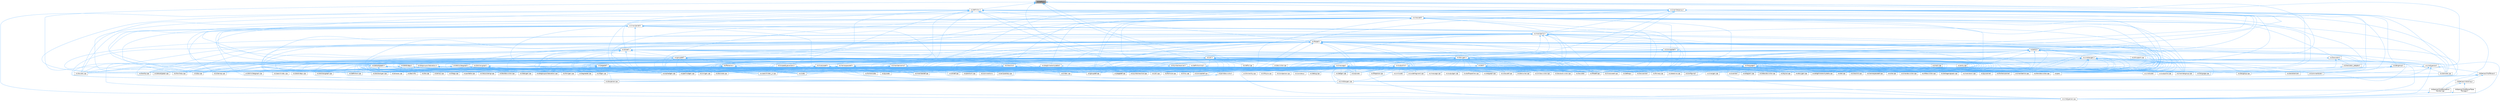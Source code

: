 digraph "src/reflist.h"
{
 // INTERACTIVE_SVG=YES
 // LATEX_PDF_SIZE
  bgcolor="transparent";
  edge [fontname=Helvetica,fontsize=10,labelfontname=Helvetica,labelfontsize=10];
  node [fontname=Helvetica,fontsize=10,shape=box,height=0.2,width=0.4];
  Node1 [id="Node000001",label="src/reflist.h",height=0.2,width=0.4,color="gray40", fillcolor="grey60", style="filled", fontcolor="black",tooltip=" "];
  Node1 -> Node2 [id="edge1_Node000001_Node000002",dir="back",color="steelblue1",style="solid",tooltip=" "];
  Node2 [id="Node000002",label="src/commentscan.l",height=0.2,width=0.4,color="grey40", fillcolor="white", style="filled",URL="$d7/d5f/commentscan_8l.html",tooltip=" "];
  Node1 -> Node3 [id="edge2_Node000001_Node000003",dir="back",color="steelblue1",style="solid",tooltip=" "];
  Node3 [id="Node000003",label="src/definition.cpp",height=0.2,width=0.4,color="grey40", fillcolor="white", style="filled",URL="$d3/dea/definition_8cpp.html",tooltip=" "];
  Node1 -> Node4 [id="edge3_Node000001_Node000004",dir="back",color="steelblue1",style="solid",tooltip=" "];
  Node4 [id="Node000004",label="src/definition.h",height=0.2,width=0.4,color="grey40", fillcolor="white", style="filled",URL="$df/da1/definition_8h.html",tooltip=" "];
  Node4 -> Node5 [id="edge4_Node000004_Node000005",dir="back",color="steelblue1",style="solid",tooltip=" "];
  Node5 [id="Node000005",label="src/classdef.h",height=0.2,width=0.4,color="grey40", fillcolor="white", style="filled",URL="$d1/da6/classdef_8h.html",tooltip=" "];
  Node5 -> Node6 [id="edge5_Node000005_Node000006",dir="back",color="steelblue1",style="solid",tooltip=" "];
  Node6 [id="Node000006",label="src/classdef.cpp",height=0.2,width=0.4,color="grey40", fillcolor="white", style="filled",URL="$de/d89/classdef_8cpp.html",tooltip=" "];
  Node5 -> Node7 [id="edge6_Node000005_Node000007",dir="back",color="steelblue1",style="solid",tooltip=" "];
  Node7 [id="Node000007",label="src/classlist.h",height=0.2,width=0.4,color="grey40", fillcolor="white", style="filled",URL="$d2/df8/classlist_8h.html",tooltip=" "];
  Node7 -> Node6 [id="edge7_Node000007_Node000006",dir="back",color="steelblue1",style="solid",tooltip=" "];
  Node7 -> Node8 [id="edge8_Node000007_Node000008",dir="back",color="steelblue1",style="solid",tooltip=" "];
  Node8 [id="Node000008",label="src/classlist.cpp",height=0.2,width=0.4,color="grey40", fillcolor="white", style="filled",URL="$d6/d10/classlist_8cpp.html",tooltip=" "];
  Node7 -> Node9 [id="edge9_Node000007_Node000009",dir="back",color="steelblue1",style="solid",tooltip=" "];
  Node9 [id="Node000009",label="src/code.l",height=0.2,width=0.4,color="grey40", fillcolor="white", style="filled",URL="$da/d1f/code_8l.html",tooltip=" "];
  Node7 -> Node10 [id="edge10_Node000007_Node000010",dir="back",color="steelblue1",style="solid",tooltip=" "];
  Node10 [id="Node000010",label="src/defgen.cpp",height=0.2,width=0.4,color="grey40", fillcolor="white", style="filled",URL="$d3/d17/defgen_8cpp.html",tooltip=" "];
  Node7 -> Node11 [id="edge11_Node000007_Node000011",dir="back",color="steelblue1",style="solid",tooltip=" "];
  Node11 [id="Node000011",label="src/diagram.cpp",height=0.2,width=0.4,color="grey40", fillcolor="white", style="filled",URL="$da/d0d/diagram_8cpp.html",tooltip=" "];
  Node7 -> Node12 [id="edge12_Node000007_Node000012",dir="back",color="steelblue1",style="solid",tooltip=" "];
  Node12 [id="Node000012",label="src/docbookgen.cpp",height=0.2,width=0.4,color="grey40", fillcolor="white", style="filled",URL="$d8/d29/docbookgen_8cpp.html",tooltip=" "];
  Node7 -> Node13 [id="edge13_Node000007_Node000013",dir="back",color="steelblue1",style="solid",tooltip=" "];
  Node13 [id="Node000013",label="src/docparser.cpp",height=0.2,width=0.4,color="grey40", fillcolor="white", style="filled",URL="$da/d17/docparser_8cpp.html",tooltip=" "];
  Node7 -> Node14 [id="edge14_Node000007_Node000014",dir="back",color="steelblue1",style="solid",tooltip=" "];
  Node14 [id="Node000014",label="src/dotgfxhierarchytable.cpp",height=0.2,width=0.4,color="grey40", fillcolor="white", style="filled",URL="$d4/d09/dotgfxhierarchytable_8cpp.html",tooltip=" "];
  Node7 -> Node15 [id="edge15_Node000007_Node000015",dir="back",color="steelblue1",style="solid",tooltip=" "];
  Node15 [id="Node000015",label="src/dotgroupcollaboration.cpp",height=0.2,width=0.4,color="grey40", fillcolor="white", style="filled",URL="$d1/d86/dotgroupcollaboration_8cpp.html",tooltip=" "];
  Node7 -> Node16 [id="edge16_Node000007_Node000016",dir="back",color="steelblue1",style="solid",tooltip=" "];
  Node16 [id="Node000016",label="src/doxygen.cpp",height=0.2,width=0.4,color="grey40", fillcolor="white", style="filled",URL="$dc/d98/doxygen_8cpp.html",tooltip=" "];
  Node7 -> Node17 [id="edge17_Node000007_Node000017",dir="back",color="steelblue1",style="solid",tooltip=" "];
  Node17 [id="Node000017",label="src/filedef.cpp",height=0.2,width=0.4,color="grey40", fillcolor="white", style="filled",URL="$d6/ddc/filedef_8cpp.html",tooltip=" "];
  Node7 -> Node18 [id="edge18_Node000007_Node000018",dir="back",color="steelblue1",style="solid",tooltip=" "];
  Node18 [id="Node000018",label="src/fortrancode.l",height=0.2,width=0.4,color="grey40", fillcolor="white", style="filled",URL="$d9/d5b/fortrancode_8l.html",tooltip=" "];
  Node7 -> Node19 [id="edge19_Node000007_Node000019",dir="back",color="steelblue1",style="solid",tooltip=" "];
  Node19 [id="Node000019",label="src/groupdef.cpp",height=0.2,width=0.4,color="grey40", fillcolor="white", style="filled",URL="$d6/d42/groupdef_8cpp.html",tooltip=" "];
  Node7 -> Node20 [id="edge20_Node000007_Node000020",dir="back",color="steelblue1",style="solid",tooltip=" "];
  Node20 [id="Node000020",label="src/index.cpp",height=0.2,width=0.4,color="grey40", fillcolor="white", style="filled",URL="$db/d14/index_8cpp.html",tooltip="This file contains functions for the various index pages."];
  Node7 -> Node21 [id="edge21_Node000007_Node000021",dir="back",color="steelblue1",style="solid",tooltip=" "];
  Node21 [id="Node000021",label="src/latexgen.cpp",height=0.2,width=0.4,color="grey40", fillcolor="white", style="filled",URL="$d4/d42/latexgen_8cpp.html",tooltip=" "];
  Node7 -> Node22 [id="edge22_Node000007_Node000022",dir="back",color="steelblue1",style="solid",tooltip=" "];
  Node22 [id="Node000022",label="src/moduledef.cpp",height=0.2,width=0.4,color="grey40", fillcolor="white", style="filled",URL="$dd/d5c/moduledef_8cpp.html",tooltip=" "];
  Node7 -> Node23 [id="edge23_Node000007_Node000023",dir="back",color="steelblue1",style="solid",tooltip=" "];
  Node23 [id="Node000023",label="src/namespacedef.cpp",height=0.2,width=0.4,color="grey40", fillcolor="white", style="filled",URL="$d7/d1c/namespacedef_8cpp.html",tooltip=" "];
  Node7 -> Node24 [id="edge24_Node000007_Node000024",dir="back",color="steelblue1",style="solid",tooltip=" "];
  Node24 [id="Node000024",label="src/perlmodgen.cpp",height=0.2,width=0.4,color="grey40", fillcolor="white", style="filled",URL="$de/dd0/perlmodgen_8cpp.html",tooltip=" "];
  Node7 -> Node25 [id="edge25_Node000007_Node000025",dir="back",color="steelblue1",style="solid",tooltip=" "];
  Node25 [id="Node000025",label="src/pycode.l",height=0.2,width=0.4,color="grey40", fillcolor="white", style="filled",URL="$d3/ded/pycode_8l.html",tooltip=" "];
  Node7 -> Node26 [id="edge26_Node000007_Node000026",dir="back",color="steelblue1",style="solid",tooltip=" "];
  Node26 [id="Node000026",label="src/rtfgen.cpp",height=0.2,width=0.4,color="grey40", fillcolor="white", style="filled",URL="$d0/d9c/rtfgen_8cpp.html",tooltip=" "];
  Node7 -> Node27 [id="edge27_Node000007_Node000027",dir="back",color="steelblue1",style="solid",tooltip=" "];
  Node27 [id="Node000027",label="src/searchindex_js.cpp",height=0.2,width=0.4,color="grey40", fillcolor="white", style="filled",URL="$d9/d2f/searchindex__js_8cpp.html",tooltip=" "];
  Node7 -> Node28 [id="edge28_Node000007_Node000028",dir="back",color="steelblue1",style="solid",tooltip=" "];
  Node28 [id="Node000028",label="src/sqlite3gen.cpp",height=0.2,width=0.4,color="grey40", fillcolor="white", style="filled",URL="$d8/df8/sqlite3gen_8cpp.html",tooltip=" "];
  Node7 -> Node29 [id="edge29_Node000007_Node000029",dir="back",color="steelblue1",style="solid",tooltip=" "];
  Node29 [id="Node000029",label="src/util.cpp",height=0.2,width=0.4,color="grey40", fillcolor="white", style="filled",URL="$df/d2d/util_8cpp.html",tooltip=" "];
  Node7 -> Node30 [id="edge30_Node000007_Node000030",dir="back",color="steelblue1",style="solid",tooltip=" "];
  Node30 [id="Node000030",label="src/vhdldocgen.cpp",height=0.2,width=0.4,color="grey40", fillcolor="white", style="filled",URL="$de/dea/vhdldocgen_8cpp.html",tooltip=" "];
  Node7 -> Node31 [id="edge31_Node000007_Node000031",dir="back",color="steelblue1",style="solid",tooltip=" "];
  Node31 [id="Node000031",label="src/xmlgen.cpp",height=0.2,width=0.4,color="grey40", fillcolor="white", style="filled",URL="$d0/dc3/xmlgen_8cpp.html",tooltip=" "];
  Node5 -> Node11 [id="edge32_Node000005_Node000011",dir="back",color="steelblue1",style="solid",tooltip=" "];
  Node5 -> Node12 [id="edge33_Node000005_Node000012",dir="back",color="steelblue1",style="solid",tooltip=" "];
  Node5 -> Node32 [id="edge34_Node000005_Node000032",dir="back",color="steelblue1",style="solid",tooltip=" "];
  Node32 [id="Node000032",label="src/docsets.cpp",height=0.2,width=0.4,color="grey40", fillcolor="white", style="filled",URL="$d7/d8f/docsets_8cpp.html",tooltip=" "];
  Node5 -> Node33 [id="edge35_Node000005_Node000033",dir="back",color="steelblue1",style="solid",tooltip=" "];
  Node33 [id="Node000033",label="src/dotclassgraph.h",height=0.2,width=0.4,color="grey40", fillcolor="white", style="filled",URL="$d5/d04/dotclassgraph_8h.html",tooltip=" "];
  Node33 -> Node6 [id="edge36_Node000033_Node000006",dir="back",color="steelblue1",style="solid",tooltip=" "];
  Node33 -> Node10 [id="edge37_Node000033_Node000010",dir="back",color="steelblue1",style="solid",tooltip=" "];
  Node33 -> Node12 [id="edge38_Node000033_Node000012",dir="back",color="steelblue1",style="solid",tooltip=" "];
  Node33 -> Node34 [id="edge39_Node000033_Node000034",dir="back",color="steelblue1",style="solid",tooltip=" "];
  Node34 [id="Node000034",label="src/dotclassgraph.cpp",height=0.2,width=0.4,color="grey40", fillcolor="white", style="filled",URL="$d4/dcd/dotclassgraph_8cpp.html",tooltip=" "];
  Node33 -> Node35 [id="edge40_Node000033_Node000035",dir="back",color="steelblue1",style="solid",tooltip=" "];
  Node35 [id="Node000035",label="src/htmlgen.cpp",height=0.2,width=0.4,color="grey40", fillcolor="white", style="filled",URL="$d8/d6e/htmlgen_8cpp.html",tooltip=" "];
  Node33 -> Node21 [id="edge41_Node000033_Node000021",dir="back",color="steelblue1",style="solid",tooltip=" "];
  Node33 -> Node26 [id="edge42_Node000033_Node000026",dir="back",color="steelblue1",style="solid",tooltip=" "];
  Node33 -> Node31 [id="edge43_Node000033_Node000031",dir="back",color="steelblue1",style="solid",tooltip=" "];
  Node5 -> Node36 [id="edge44_Node000005_Node000036",dir="back",color="steelblue1",style="solid",tooltip=" "];
  Node36 [id="Node000036",label="src/dotgfxhierarchytable.h",height=0.2,width=0.4,color="grey40", fillcolor="white", style="filled",URL="$d2/de7/dotgfxhierarchytable_8h.html",tooltip=" "];
  Node36 -> Node14 [id="edge45_Node000036_Node000014",dir="back",color="steelblue1",style="solid",tooltip=" "];
  Node36 -> Node35 [id="edge46_Node000036_Node000035",dir="back",color="steelblue1",style="solid",tooltip=" "];
  Node36 -> Node20 [id="edge47_Node000036_Node000020",dir="back",color="steelblue1",style="solid",tooltip=" "];
  Node5 -> Node37 [id="edge48_Node000005_Node000037",dir="back",color="steelblue1",style="solid",tooltip=" "];
  Node37 [id="Node000037",label="src/dotnode.cpp",height=0.2,width=0.4,color="grey40", fillcolor="white", style="filled",URL="$df/d58/dotnode_8cpp.html",tooltip=" "];
  Node5 -> Node17 [id="edge49_Node000005_Node000017",dir="back",color="steelblue1",style="solid",tooltip=" "];
  Node5 -> Node38 [id="edge50_Node000005_Node000038",dir="back",color="steelblue1",style="solid",tooltip=" "];
  Node38 [id="Node000038",label="src/ftvhelp.cpp",height=0.2,width=0.4,color="grey40", fillcolor="white", style="filled",URL="$db/d41/ftvhelp_8cpp.html",tooltip=" "];
  Node5 -> Node19 [id="edge51_Node000005_Node000019",dir="back",color="steelblue1",style="solid",tooltip=" "];
  Node5 -> Node39 [id="edge52_Node000005_Node000039",dir="back",color="steelblue1",style="solid",tooltip=" "];
  Node39 [id="Node000039",label="src/memberdef.h",height=0.2,width=0.4,color="grey40", fillcolor="white", style="filled",URL="$d4/d46/memberdef_8h.html",tooltip=" "];
  Node39 -> Node12 [id="edge53_Node000039_Node000012",dir="back",color="steelblue1",style="solid",tooltip=" "];
  Node39 -> Node32 [id="edge54_Node000039_Node000032",dir="back",color="steelblue1",style="solid",tooltip=" "];
  Node39 -> Node40 [id="edge55_Node000039_Node000040",dir="back",color="steelblue1",style="solid",tooltip=" "];
  Node40 [id="Node000040",label="src/dotcallgraph.h",height=0.2,width=0.4,color="grey40", fillcolor="white", style="filled",URL="$dc/dcf/dotcallgraph_8h.html",tooltip=" "];
  Node40 -> Node12 [id="edge56_Node000040_Node000012",dir="back",color="steelblue1",style="solid",tooltip=" "];
  Node40 -> Node41 [id="edge57_Node000040_Node000041",dir="back",color="steelblue1",style="solid",tooltip=" "];
  Node41 [id="Node000041",label="src/dotcallgraph.cpp",height=0.2,width=0.4,color="grey40", fillcolor="white", style="filled",URL="$d4/dd5/dotcallgraph_8cpp.html",tooltip=" "];
  Node40 -> Node35 [id="edge58_Node000040_Node000035",dir="back",color="steelblue1",style="solid",tooltip=" "];
  Node40 -> Node21 [id="edge59_Node000040_Node000021",dir="back",color="steelblue1",style="solid",tooltip=" "];
  Node40 -> Node42 [id="edge60_Node000040_Node000042",dir="back",color="steelblue1",style="solid",tooltip=" "];
  Node42 [id="Node000042",label="src/memberdef.cpp",height=0.2,width=0.4,color="grey40", fillcolor="white", style="filled",URL="$d0/d72/memberdef_8cpp.html",tooltip=" "];
  Node40 -> Node26 [id="edge61_Node000040_Node000026",dir="back",color="steelblue1",style="solid",tooltip=" "];
  Node39 -> Node17 [id="edge62_Node000039_Node000017",dir="back",color="steelblue1",style="solid",tooltip=" "];
  Node39 -> Node43 [id="edge63_Node000039_Node000043",dir="back",color="steelblue1",style="solid",tooltip=" "];
  Node43 [id="Node000043",label="src/htmldocvisitor.cpp",height=0.2,width=0.4,color="grey40", fillcolor="white", style="filled",URL="$da/db0/htmldocvisitor_8cpp.html",tooltip=" "];
  Node39 -> Node44 [id="edge64_Node000039_Node000044",dir="back",color="steelblue1",style="solid",tooltip=" "];
  Node44 [id="Node000044",label="src/htmlhelp.cpp",height=0.2,width=0.4,color="grey40", fillcolor="white", style="filled",URL="$d3/d4b/htmlhelp_8cpp.html",tooltip=" "];
  Node39 -> Node42 [id="edge65_Node000039_Node000042",dir="back",color="steelblue1",style="solid",tooltip=" "];
  Node39 -> Node45 [id="edge66_Node000039_Node000045",dir="back",color="steelblue1",style="solid",tooltip=" "];
  Node45 [id="Node000045",label="src/memberlist.h",height=0.2,width=0.4,color="grey40", fillcolor="white", style="filled",URL="$dd/d78/memberlist_8h.html",tooltip=" "];
  Node45 -> Node6 [id="edge67_Node000045_Node000006",dir="back",color="steelblue1",style="solid",tooltip=" "];
  Node45 -> Node10 [id="edge68_Node000045_Node000010",dir="back",color="steelblue1",style="solid",tooltip=" "];
  Node45 -> Node3 [id="edge69_Node000045_Node000003",dir="back",color="steelblue1",style="solid",tooltip=" "];
  Node45 -> Node12 [id="edge70_Node000045_Node000012",dir="back",color="steelblue1",style="solid",tooltip=" "];
  Node45 -> Node41 [id="edge71_Node000045_Node000041",dir="back",color="steelblue1",style="solid",tooltip=" "];
  Node45 -> Node37 [id="edge72_Node000045_Node000037",dir="back",color="steelblue1",style="solid",tooltip=" "];
  Node45 -> Node16 [id="edge73_Node000045_Node000016",dir="back",color="steelblue1",style="solid",tooltip=" "];
  Node45 -> Node46 [id="edge74_Node000045_Node000046",dir="back",color="steelblue1",style="solid",tooltip=" "];
  Node46 [id="Node000046",label="src/doxygen.h",height=0.2,width=0.4,color="grey40", fillcolor="white", style="filled",URL="$d1/da1/doxygen_8h.html",tooltip=" "];
  Node46 -> Node6 [id="edge75_Node000046_Node000006",dir="back",color="steelblue1",style="solid",tooltip=" "];
  Node46 -> Node8 [id="edge76_Node000046_Node000008",dir="back",color="steelblue1",style="solid",tooltip=" "];
  Node46 -> Node9 [id="edge77_Node000046_Node000009",dir="back",color="steelblue1",style="solid",tooltip=" "];
  Node46 -> Node47 [id="edge78_Node000046_Node000047",dir="back",color="steelblue1",style="solid",tooltip=" "];
  Node47 [id="Node000047",label="src/codefragment.cpp",height=0.2,width=0.4,color="grey40", fillcolor="white", style="filled",URL="$dd/d4a/codefragment_8cpp.html",tooltip=" "];
  Node46 -> Node48 [id="edge79_Node000046_Node000048",dir="back",color="steelblue1",style="solid",tooltip=" "];
  Node48 [id="Node000048",label="src/commentcnv.l",height=0.2,width=0.4,color="grey40", fillcolor="white", style="filled",URL="$d0/d47/commentcnv_8l.html",tooltip=" "];
  Node46 -> Node2 [id="edge80_Node000046_Node000002",dir="back",color="steelblue1",style="solid",tooltip=" "];
  Node46 -> Node49 [id="edge81_Node000046_Node000049",dir="back",color="steelblue1",style="solid",tooltip=" "];
  Node49 [id="Node000049",label="src/conceptdef.cpp",height=0.2,width=0.4,color="grey40", fillcolor="white", style="filled",URL="$d8/d0a/conceptdef_8cpp.html",tooltip=" "];
  Node46 -> Node10 [id="edge82_Node000046_Node000010",dir="back",color="steelblue1",style="solid",tooltip=" "];
  Node46 -> Node3 [id="edge83_Node000046_Node000003",dir="back",color="steelblue1",style="solid",tooltip=" "];
  Node46 -> Node11 [id="edge84_Node000046_Node000011",dir="back",color="steelblue1",style="solid",tooltip=" "];
  Node46 -> Node50 [id="edge85_Node000046_Node000050",dir="back",color="steelblue1",style="solid",tooltip=" "];
  Node50 [id="Node000050",label="src/dirdef.cpp",height=0.2,width=0.4,color="grey40", fillcolor="white", style="filled",URL="$d8/d52/dirdef_8cpp.html",tooltip=" "];
  Node46 -> Node12 [id="edge86_Node000046_Node000012",dir="back",color="steelblue1",style="solid",tooltip=" "];
  Node46 -> Node51 [id="edge87_Node000046_Node000051",dir="back",color="steelblue1",style="solid",tooltip=" "];
  Node51 [id="Node000051",label="src/docbookvisitor.cpp",height=0.2,width=0.4,color="grey40", fillcolor="white", style="filled",URL="$dc/d05/docbookvisitor_8cpp.html",tooltip=" "];
  Node46 -> Node52 [id="edge88_Node000046_Node000052",dir="back",color="steelblue1",style="solid",tooltip=" "];
  Node52 [id="Node000052",label="src/docgroup.cpp",height=0.2,width=0.4,color="grey40", fillcolor="white", style="filled",URL="$d3/d36/docgroup_8cpp.html",tooltip=" "];
  Node46 -> Node53 [id="edge89_Node000046_Node000053",dir="back",color="steelblue1",style="solid",tooltip=" "];
  Node53 [id="Node000053",label="src/docnode.cpp",height=0.2,width=0.4,color="grey40", fillcolor="white", style="filled",URL="$d0/d2b/docnode_8cpp.html",tooltip=" "];
  Node46 -> Node13 [id="edge90_Node000046_Node000013",dir="back",color="steelblue1",style="solid",tooltip=" "];
  Node46 -> Node32 [id="edge91_Node000046_Node000032",dir="back",color="steelblue1",style="solid",tooltip=" "];
  Node46 -> Node54 [id="edge92_Node000046_Node000054",dir="back",color="steelblue1",style="solid",tooltip=" "];
  Node54 [id="Node000054",label="src/doctokenizer.l",height=0.2,width=0.4,color="grey40", fillcolor="white", style="filled",URL="$d1/d39/doctokenizer_8l.html",tooltip=" "];
  Node46 -> Node55 [id="edge93_Node000046_Node000055",dir="back",color="steelblue1",style="solid",tooltip=" "];
  Node55 [id="Node000055",label="src/docvisitor.cpp",height=0.2,width=0.4,color="grey40", fillcolor="white", style="filled",URL="$da/d39/docvisitor_8cpp.html",tooltip=" "];
  Node46 -> Node56 [id="edge94_Node000046_Node000056",dir="back",color="steelblue1",style="solid",tooltip=" "];
  Node56 [id="Node000056",label="src/dot.cpp",height=0.2,width=0.4,color="grey40", fillcolor="white", style="filled",URL="$de/daa/dot_8cpp.html",tooltip=" "];
  Node46 -> Node57 [id="edge95_Node000046_Node000057",dir="back",color="steelblue1",style="solid",tooltip=" "];
  Node57 [id="Node000057",label="src/dot.h",height=0.2,width=0.4,color="grey40", fillcolor="white", style="filled",URL="$d6/d4a/dot_8h.html",tooltip=" "];
  Node57 -> Node6 [id="edge96_Node000057_Node000006",dir="back",color="steelblue1",style="solid",tooltip=" "];
  Node57 -> Node10 [id="edge97_Node000057_Node000010",dir="back",color="steelblue1",style="solid",tooltip=" "];
  Node57 -> Node50 [id="edge98_Node000057_Node000050",dir="back",color="steelblue1",style="solid",tooltip=" "];
  Node57 -> Node12 [id="edge99_Node000057_Node000012",dir="back",color="steelblue1",style="solid",tooltip=" "];
  Node57 -> Node51 [id="edge100_Node000057_Node000051",dir="back",color="steelblue1",style="solid",tooltip=" "];
  Node57 -> Node56 [id="edge101_Node000057_Node000056",dir="back",color="steelblue1",style="solid",tooltip=" "];
  Node57 -> Node58 [id="edge102_Node000057_Node000058",dir="back",color="steelblue1",style="solid",tooltip=" "];
  Node58 [id="Node000058",label="src/dotfilepatcher.cpp",height=0.2,width=0.4,color="grey40", fillcolor="white", style="filled",URL="$d9/d92/dotfilepatcher_8cpp.html",tooltip=" "];
  Node57 -> Node59 [id="edge103_Node000057_Node000059",dir="back",color="steelblue1",style="solid",tooltip=" "];
  Node59 [id="Node000059",label="src/dotgraph.cpp",height=0.2,width=0.4,color="grey40", fillcolor="white", style="filled",URL="$de/d45/dotgraph_8cpp.html",tooltip=" "];
  Node57 -> Node60 [id="edge104_Node000057_Node000060",dir="back",color="steelblue1",style="solid",tooltip=" "];
  Node60 [id="Node000060",label="src/dotlegendgraph.cpp",height=0.2,width=0.4,color="grey40", fillcolor="white", style="filled",URL="$d4/d33/dotlegendgraph_8cpp.html",tooltip=" "];
  Node57 -> Node61 [id="edge105_Node000057_Node000061",dir="back",color="steelblue1",style="solid",tooltip=" "];
  Node61 [id="Node000061",label="src/dotrunner.cpp",height=0.2,width=0.4,color="grey40", fillcolor="white", style="filled",URL="$d1/dfe/dotrunner_8cpp.html",tooltip=" "];
  Node57 -> Node16 [id="edge106_Node000057_Node000016",dir="back",color="steelblue1",style="solid",tooltip=" "];
  Node57 -> Node17 [id="edge107_Node000057_Node000017",dir="back",color="steelblue1",style="solid",tooltip=" "];
  Node57 -> Node19 [id="edge108_Node000057_Node000019",dir="back",color="steelblue1",style="solid",tooltip=" "];
  Node57 -> Node43 [id="edge109_Node000057_Node000043",dir="back",color="steelblue1",style="solid",tooltip=" "];
  Node57 -> Node35 [id="edge110_Node000057_Node000035",dir="back",color="steelblue1",style="solid",tooltip=" "];
  Node57 -> Node20 [id="edge111_Node000057_Node000020",dir="back",color="steelblue1",style="solid",tooltip=" "];
  Node57 -> Node62 [id="edge112_Node000057_Node000062",dir="back",color="steelblue1",style="solid",tooltip=" "];
  Node62 [id="Node000062",label="src/latexdocvisitor.cpp",height=0.2,width=0.4,color="grey40", fillcolor="white", style="filled",URL="$d1/d4e/latexdocvisitor_8cpp.html",tooltip=" "];
  Node57 -> Node21 [id="edge113_Node000057_Node000021",dir="back",color="steelblue1",style="solid",tooltip=" "];
  Node57 -> Node63 [id="edge114_Node000057_Node000063",dir="back",color="steelblue1",style="solid",tooltip=" "];
  Node63 [id="Node000063",label="src/mandocvisitor.cpp",height=0.2,width=0.4,color="grey40", fillcolor="white", style="filled",URL="$d8/dde/mandocvisitor_8cpp.html",tooltip=" "];
  Node57 -> Node42 [id="edge115_Node000057_Node000042",dir="back",color="steelblue1",style="solid",tooltip=" "];
  Node57 -> Node64 [id="edge116_Node000057_Node000064",dir="back",color="steelblue1",style="solid",tooltip=" "];
  Node64 [id="Node000064",label="src/rtfdocvisitor.cpp",height=0.2,width=0.4,color="grey40", fillcolor="white", style="filled",URL="$de/d9a/rtfdocvisitor_8cpp.html",tooltip=" "];
  Node57 -> Node26 [id="edge117_Node000057_Node000026",dir="back",color="steelblue1",style="solid",tooltip=" "];
  Node57 -> Node28 [id="edge118_Node000057_Node000028",dir="back",color="steelblue1",style="solid",tooltip=" "];
  Node57 -> Node65 [id="edge119_Node000057_Node000065",dir="back",color="steelblue1",style="solid",tooltip=" "];
  Node65 [id="Node000065",label="src/xmldocvisitor.cpp",height=0.2,width=0.4,color="grey40", fillcolor="white", style="filled",URL="$dd/db6/xmldocvisitor_8cpp.html",tooltip=" "];
  Node57 -> Node31 [id="edge120_Node000057_Node000031",dir="back",color="steelblue1",style="solid",tooltip=" "];
  Node46 -> Node66 [id="edge121_Node000046_Node000066",dir="back",color="steelblue1",style="solid",tooltip=" "];
  Node66 [id="Node000066",label="src/dotdirdeps.cpp",height=0.2,width=0.4,color="grey40", fillcolor="white", style="filled",URL="$da/d45/dotdirdeps_8cpp.html",tooltip=" "];
  Node46 -> Node58 [id="edge122_Node000046_Node000058",dir="back",color="steelblue1",style="solid",tooltip=" "];
  Node46 -> Node14 [id="edge123_Node000046_Node000014",dir="back",color="steelblue1",style="solid",tooltip=" "];
  Node46 -> Node59 [id="edge124_Node000046_Node000059",dir="back",color="steelblue1",style="solid",tooltip=" "];
  Node46 -> Node15 [id="edge125_Node000046_Node000015",dir="back",color="steelblue1",style="solid",tooltip=" "];
  Node46 -> Node60 [id="edge126_Node000046_Node000060",dir="back",color="steelblue1",style="solid",tooltip=" "];
  Node46 -> Node37 [id="edge127_Node000046_Node000037",dir="back",color="steelblue1",style="solid",tooltip=" "];
  Node46 -> Node61 [id="edge128_Node000046_Node000061",dir="back",color="steelblue1",style="solid",tooltip=" "];
  Node46 -> Node16 [id="edge129_Node000046_Node000016",dir="back",color="steelblue1",style="solid",tooltip=" "];
  Node46 -> Node67 [id="edge130_Node000046_Node000067",dir="back",color="steelblue1",style="solid",tooltip=" "];
  Node67 [id="Node000067",label="src/eclipsehelp.cpp",height=0.2,width=0.4,color="grey40", fillcolor="white", style="filled",URL="$d8/d56/eclipsehelp_8cpp.html",tooltip=" "];
  Node46 -> Node68 [id="edge131_Node000046_Node000068",dir="back",color="steelblue1",style="solid",tooltip=" "];
  Node68 [id="Node000068",label="src/entry.cpp",height=0.2,width=0.4,color="grey40", fillcolor="white", style="filled",URL="$d2/dd2/entry_8cpp.html",tooltip=" "];
  Node46 -> Node17 [id="edge132_Node000046_Node000017",dir="back",color="steelblue1",style="solid",tooltip=" "];
  Node46 -> Node69 [id="edge133_Node000046_Node000069",dir="back",color="steelblue1",style="solid",tooltip=" "];
  Node69 [id="Node000069",label="src/formula.cpp",height=0.2,width=0.4,color="grey40", fillcolor="white", style="filled",URL="$d7/d5b/formula_8cpp.html",tooltip=" "];
  Node46 -> Node18 [id="edge134_Node000046_Node000018",dir="back",color="steelblue1",style="solid",tooltip=" "];
  Node46 -> Node70 [id="edge135_Node000046_Node000070",dir="back",color="steelblue1",style="solid",tooltip=" "];
  Node70 [id="Node000070",label="src/fortranscanner.l",height=0.2,width=0.4,color="grey40", fillcolor="white", style="filled",URL="$dd/d00/fortranscanner_8l.html",tooltip=" "];
  Node46 -> Node38 [id="edge136_Node000046_Node000038",dir="back",color="steelblue1",style="solid",tooltip=" "];
  Node46 -> Node19 [id="edge137_Node000046_Node000019",dir="back",color="steelblue1",style="solid",tooltip=" "];
  Node46 -> Node43 [id="edge138_Node000046_Node000043",dir="back",color="steelblue1",style="solid",tooltip=" "];
  Node46 -> Node35 [id="edge139_Node000046_Node000035",dir="back",color="steelblue1",style="solid",tooltip=" "];
  Node46 -> Node44 [id="edge140_Node000046_Node000044",dir="back",color="steelblue1",style="solid",tooltip=" "];
  Node46 -> Node20 [id="edge141_Node000046_Node000020",dir="back",color="steelblue1",style="solid",tooltip=" "];
  Node46 -> Node62 [id="edge142_Node000046_Node000062",dir="back",color="steelblue1",style="solid",tooltip=" "];
  Node46 -> Node21 [id="edge143_Node000046_Node000021",dir="back",color="steelblue1",style="solid",tooltip=" "];
  Node46 -> Node71 [id="edge144_Node000046_Node000071",dir="back",color="steelblue1",style="solid",tooltip=" "];
  Node71 [id="Node000071",label="src/layout.cpp",height=0.2,width=0.4,color="grey40", fillcolor="white", style="filled",URL="$db/d16/layout_8cpp.html",tooltip=" "];
  Node46 -> Node72 [id="edge145_Node000046_Node000072",dir="back",color="steelblue1",style="solid",tooltip=" "];
  Node72 [id="Node000072",label="src/lexcode.l",height=0.2,width=0.4,color="grey40", fillcolor="white", style="filled",URL="$d0/d7e/lexcode_8l.html",tooltip=" "];
  Node46 -> Node73 [id="edge146_Node000046_Node000073",dir="back",color="steelblue1",style="solid",tooltip=" "];
  Node73 [id="Node000073",label="src/main.cpp",height=0.2,width=0.4,color="grey40", fillcolor="white", style="filled",URL="$df/d0a/main_8cpp.html",tooltip="main entry point for doxygen"];
  Node46 -> Node63 [id="edge147_Node000046_Node000063",dir="back",color="steelblue1",style="solid",tooltip=" "];
  Node46 -> Node74 [id="edge148_Node000046_Node000074",dir="back",color="steelblue1",style="solid",tooltip=" "];
  Node74 [id="Node000074",label="src/mangen.cpp",height=0.2,width=0.4,color="grey40", fillcolor="white", style="filled",URL="$d7/de7/mangen_8cpp.html",tooltip=" "];
  Node46 -> Node75 [id="edge149_Node000046_Node000075",dir="back",color="steelblue1",style="solid",tooltip=" "];
  Node75 [id="Node000075",label="src/markdown.cpp",height=0.2,width=0.4,color="grey40", fillcolor="white", style="filled",URL="$de/d04/markdown_8cpp.html",tooltip=" "];
  Node46 -> Node42 [id="edge150_Node000046_Node000042",dir="back",color="steelblue1",style="solid",tooltip=" "];
  Node46 -> Node76 [id="edge151_Node000046_Node000076",dir="back",color="steelblue1",style="solid",tooltip=" "];
  Node76 [id="Node000076",label="src/membergroup.cpp",height=0.2,width=0.4,color="grey40", fillcolor="white", style="filled",URL="$d6/d18/membergroup_8cpp.html",tooltip=" "];
  Node46 -> Node77 [id="edge152_Node000046_Node000077",dir="back",color="steelblue1",style="solid",tooltip=" "];
  Node77 [id="Node000077",label="src/memberlist.cpp",height=0.2,width=0.4,color="grey40", fillcolor="white", style="filled",URL="$d0/d14/memberlist_8cpp.html",tooltip=" "];
  Node46 -> Node78 [id="edge153_Node000046_Node000078",dir="back",color="steelblue1",style="solid",tooltip=" "];
  Node78 [id="Node000078",label="src/message.cpp",height=0.2,width=0.4,color="grey40", fillcolor="white", style="filled",URL="$d8/d6a/message_8cpp.html",tooltip=" "];
  Node46 -> Node79 [id="edge154_Node000046_Node000079",dir="back",color="steelblue1",style="solid",tooltip=" "];
  Node79 [id="Node000079",label="src/msc.cpp",height=0.2,width=0.4,color="grey40", fillcolor="white", style="filled",URL="$db/d33/msc_8cpp.html",tooltip=" "];
  Node46 -> Node23 [id="edge155_Node000046_Node000023",dir="back",color="steelblue1",style="solid",tooltip=" "];
  Node46 -> Node80 [id="edge156_Node000046_Node000080",dir="back",color="steelblue1",style="solid",tooltip=" "];
  Node80 [id="Node000080",label="src/outputgen.cpp",height=0.2,width=0.4,color="grey40", fillcolor="white", style="filled",URL="$d0/d17/outputgen_8cpp.html",tooltip=" "];
  Node46 -> Node81 [id="edge157_Node000046_Node000081",dir="back",color="steelblue1",style="solid",tooltip=" "];
  Node81 [id="Node000081",label="src/outputlist.cpp",height=0.2,width=0.4,color="grey40", fillcolor="white", style="filled",URL="$db/dd8/outputlist_8cpp.html",tooltip=" "];
  Node46 -> Node82 [id="edge158_Node000046_Node000082",dir="back",color="steelblue1",style="solid",tooltip=" "];
  Node82 [id="Node000082",label="src/outputlist.h",height=0.2,width=0.4,color="grey40", fillcolor="white", style="filled",URL="$d2/db9/outputlist_8h.html",tooltip=" "];
  Node82 -> Node6 [id="edge159_Node000082_Node000006",dir="back",color="steelblue1",style="solid",tooltip=" "];
  Node82 -> Node8 [id="edge160_Node000082_Node000008",dir="back",color="steelblue1",style="solid",tooltip=" "];
  Node82 -> Node9 [id="edge161_Node000082_Node000009",dir="back",color="steelblue1",style="solid",tooltip=" "];
  Node82 -> Node47 [id="edge162_Node000082_Node000047",dir="back",color="steelblue1",style="solid",tooltip=" "];
  Node82 -> Node49 [id="edge163_Node000082_Node000049",dir="back",color="steelblue1",style="solid",tooltip=" "];
  Node82 -> Node3 [id="edge164_Node000082_Node000003",dir="back",color="steelblue1",style="solid",tooltip=" "];
  Node82 -> Node50 [id="edge165_Node000082_Node000050",dir="back",color="steelblue1",style="solid",tooltip=" "];
  Node82 -> Node12 [id="edge166_Node000082_Node000012",dir="back",color="steelblue1",style="solid",tooltip=" "];
  Node82 -> Node16 [id="edge167_Node000082_Node000016",dir="back",color="steelblue1",style="solid",tooltip=" "];
  Node82 -> Node17 [id="edge168_Node000082_Node000017",dir="back",color="steelblue1",style="solid",tooltip=" "];
  Node82 -> Node83 [id="edge169_Node000082_Node000083",dir="back",color="steelblue1",style="solid",tooltip=" "];
  Node83 [id="Node000083",label="src/fileparser.cpp",height=0.2,width=0.4,color="grey40", fillcolor="white", style="filled",URL="$d9/d74/fileparser_8cpp.html",tooltip=" "];
  Node82 -> Node18 [id="edge170_Node000082_Node000018",dir="back",color="steelblue1",style="solid",tooltip=" "];
  Node82 -> Node38 [id="edge171_Node000082_Node000038",dir="back",color="steelblue1",style="solid",tooltip=" "];
  Node82 -> Node19 [id="edge172_Node000082_Node000019",dir="back",color="steelblue1",style="solid",tooltip=" "];
  Node82 -> Node43 [id="edge173_Node000082_Node000043",dir="back",color="steelblue1",style="solid",tooltip=" "];
  Node82 -> Node35 [id="edge174_Node000082_Node000035",dir="back",color="steelblue1",style="solid",tooltip=" "];
  Node82 -> Node20 [id="edge175_Node000082_Node000020",dir="back",color="steelblue1",style="solid",tooltip=" "];
  Node82 -> Node62 [id="edge176_Node000082_Node000062",dir="back",color="steelblue1",style="solid",tooltip=" "];
  Node82 -> Node21 [id="edge177_Node000082_Node000021",dir="back",color="steelblue1",style="solid",tooltip=" "];
  Node82 -> Node72 [id="edge178_Node000082_Node000072",dir="back",color="steelblue1",style="solid",tooltip=" "];
  Node82 -> Node74 [id="edge179_Node000082_Node000074",dir="back",color="steelblue1",style="solid",tooltip=" "];
  Node82 -> Node42 [id="edge180_Node000082_Node000042",dir="back",color="steelblue1",style="solid",tooltip=" "];
  Node82 -> Node76 [id="edge181_Node000082_Node000076",dir="back",color="steelblue1",style="solid",tooltip=" "];
  Node82 -> Node77 [id="edge182_Node000082_Node000077",dir="back",color="steelblue1",style="solid",tooltip=" "];
  Node82 -> Node22 [id="edge183_Node000082_Node000022",dir="back",color="steelblue1",style="solid",tooltip=" "];
  Node82 -> Node23 [id="edge184_Node000082_Node000023",dir="back",color="steelblue1",style="solid",tooltip=" "];
  Node82 -> Node81 [id="edge185_Node000082_Node000081",dir="back",color="steelblue1",style="solid",tooltip=" "];
  Node82 -> Node84 [id="edge186_Node000082_Node000084",dir="back",color="steelblue1",style="solid",tooltip=" "];
  Node84 [id="Node000084",label="src/pagedef.cpp",height=0.2,width=0.4,color="grey40", fillcolor="white", style="filled",URL="$d9/db4/pagedef_8cpp.html",tooltip=" "];
  Node82 -> Node25 [id="edge187_Node000082_Node000025",dir="back",color="steelblue1",style="solid",tooltip=" "];
  Node82 -> Node26 [id="edge188_Node000082_Node000026",dir="back",color="steelblue1",style="solid",tooltip=" "];
  Node82 -> Node85 [id="edge189_Node000082_Node000085",dir="back",color="steelblue1",style="solid",tooltip=" "];
  Node85 [id="Node000085",label="src/sqlcode.l",height=0.2,width=0.4,color="grey40", fillcolor="white", style="filled",URL="$d2/dda/sqlcode_8l.html",tooltip=" "];
  Node82 -> Node28 [id="edge190_Node000082_Node000028",dir="back",color="steelblue1",style="solid",tooltip=" "];
  Node82 -> Node86 [id="edge191_Node000082_Node000086",dir="back",color="steelblue1",style="solid",tooltip=" "];
  Node86 [id="Node000086",label="src/tooltip.cpp",height=0.2,width=0.4,color="grey40", fillcolor="white", style="filled",URL="$d7/d56/tooltip_8cpp.html",tooltip=" "];
  Node82 -> Node29 [id="edge192_Node000082_Node000029",dir="back",color="steelblue1",style="solid",tooltip=" "];
  Node82 -> Node87 [id="edge193_Node000082_Node000087",dir="back",color="steelblue1",style="solid",tooltip=" "];
  Node87 [id="Node000087",label="src/vhdlcode.l",height=0.2,width=0.4,color="grey40", fillcolor="white", style="filled",URL="$d5/d6a/vhdlcode_8l.html",tooltip=" "];
  Node82 -> Node30 [id="edge194_Node000082_Node000030",dir="back",color="steelblue1",style="solid",tooltip=" "];
  Node82 -> Node88 [id="edge195_Node000082_Node000088",dir="back",color="steelblue1",style="solid",tooltip=" "];
  Node88 [id="Node000088",label="src/vhdljjparser.cpp",height=0.2,width=0.4,color="grey40", fillcolor="white", style="filled",URL="$d1/d86/vhdljjparser_8cpp.html",tooltip=" "];
  Node82 -> Node89 [id="edge196_Node000082_Node000089",dir="back",color="steelblue1",style="solid",tooltip=" "];
  Node89 [id="Node000089",label="src/xmlcode.l",height=0.2,width=0.4,color="grey40", fillcolor="white", style="filled",URL="$dc/dc1/xmlcode_8l.html",tooltip=" "];
  Node82 -> Node31 [id="edge197_Node000082_Node000031",dir="back",color="steelblue1",style="solid",tooltip=" "];
  Node46 -> Node84 [id="edge198_Node000046_Node000084",dir="back",color="steelblue1",style="solid",tooltip=" "];
  Node46 -> Node24 [id="edge199_Node000046_Node000024",dir="back",color="steelblue1",style="solid",tooltip=" "];
  Node46 -> Node90 [id="edge200_Node000046_Node000090",dir="back",color="steelblue1",style="solid",tooltip=" "];
  Node90 [id="Node000090",label="src/plantuml.cpp",height=0.2,width=0.4,color="grey40", fillcolor="white", style="filled",URL="$d7/d5b/plantuml_8cpp.html",tooltip=" "];
  Node46 -> Node91 [id="edge201_Node000046_Node000091",dir="back",color="steelblue1",style="solid",tooltip=" "];
  Node91 [id="Node000091",label="src/pre.l",height=0.2,width=0.4,color="grey40", fillcolor="white", style="filled",URL="$d0/da7/pre_8l.html",tooltip=" "];
  Node46 -> Node25 [id="edge202_Node000046_Node000025",dir="back",color="steelblue1",style="solid",tooltip=" "];
  Node46 -> Node92 [id="edge203_Node000046_Node000092",dir="back",color="steelblue1",style="solid",tooltip=" "];
  Node92 [id="Node000092",label="src/pyscanner.l",height=0.2,width=0.4,color="grey40", fillcolor="white", style="filled",URL="$de/d2b/pyscanner_8l.html",tooltip=" "];
  Node46 -> Node93 [id="edge204_Node000046_Node000093",dir="back",color="steelblue1",style="solid",tooltip=" "];
  Node93 [id="Node000093",label="src/qhp.cpp",height=0.2,width=0.4,color="grey40", fillcolor="white", style="filled",URL="$d9/d45/qhp_8cpp.html",tooltip=" "];
  Node46 -> Node64 [id="edge205_Node000046_Node000064",dir="back",color="steelblue1",style="solid",tooltip=" "];
  Node46 -> Node26 [id="edge206_Node000046_Node000026",dir="back",color="steelblue1",style="solid",tooltip=" "];
  Node46 -> Node94 [id="edge207_Node000046_Node000094",dir="back",color="steelblue1",style="solid",tooltip=" "];
  Node94 [id="Node000094",label="src/scanner.l",height=0.2,width=0.4,color="grey40", fillcolor="white", style="filled",URL="$da/d11/scanner_8l.html",tooltip=" "];
  Node46 -> Node95 [id="edge208_Node000046_Node000095",dir="back",color="steelblue1",style="solid",tooltip=" "];
  Node95 [id="Node000095",label="src/searchindex.cpp",height=0.2,width=0.4,color="grey40", fillcolor="white", style="filled",URL="$d7/d79/searchindex_8cpp.html",tooltip=" "];
  Node46 -> Node27 [id="edge209_Node000046_Node000027",dir="back",color="steelblue1",style="solid",tooltip=" "];
  Node46 -> Node96 [id="edge210_Node000046_Node000096",dir="back",color="steelblue1",style="solid",tooltip=" "];
  Node96 [id="Node000096",label="src/sitemap.cpp",height=0.2,width=0.4,color="grey40", fillcolor="white", style="filled",URL="$d3/d25/sitemap_8cpp.html",tooltip=" "];
  Node46 -> Node85 [id="edge211_Node000046_Node000085",dir="back",color="steelblue1",style="solid",tooltip=" "];
  Node46 -> Node28 [id="edge212_Node000046_Node000028",dir="back",color="steelblue1",style="solid",tooltip=" "];
  Node46 -> Node97 [id="edge213_Node000046_Node000097",dir="back",color="steelblue1",style="solid",tooltip=" "];
  Node97 [id="Node000097",label="src/symbolresolver.cpp",height=0.2,width=0.4,color="grey40", fillcolor="white", style="filled",URL="$d2/d99/symbolresolver_8cpp.html",tooltip=" "];
  Node46 -> Node98 [id="edge214_Node000046_Node000098",dir="back",color="steelblue1",style="solid",tooltip=" "];
  Node98 [id="Node000098",label="src/tagreader.cpp",height=0.2,width=0.4,color="grey40", fillcolor="white", style="filled",URL="$d4/d7b/tagreader_8cpp.html",tooltip=" "];
  Node46 -> Node86 [id="edge215_Node000046_Node000086",dir="back",color="steelblue1",style="solid",tooltip=" "];
  Node46 -> Node29 [id="edge216_Node000046_Node000029",dir="back",color="steelblue1",style="solid",tooltip=" "];
  Node46 -> Node87 [id="edge217_Node000046_Node000087",dir="back",color="steelblue1",style="solid",tooltip=" "];
  Node46 -> Node30 [id="edge218_Node000046_Node000030",dir="back",color="steelblue1",style="solid",tooltip=" "];
  Node46 -> Node88 [id="edge219_Node000046_Node000088",dir="back",color="steelblue1",style="solid",tooltip=" "];
  Node46 -> Node89 [id="edge220_Node000046_Node000089",dir="back",color="steelblue1",style="solid",tooltip=" "];
  Node46 -> Node65 [id="edge221_Node000046_Node000065",dir="back",color="steelblue1",style="solid",tooltip=" "];
  Node46 -> Node31 [id="edge222_Node000046_Node000031",dir="back",color="steelblue1",style="solid",tooltip=" "];
  Node45 -> Node17 [id="edge223_Node000045_Node000017",dir="back",color="steelblue1",style="solid",tooltip=" "];
  Node45 -> Node99 [id="edge224_Node000045_Node000099",dir="back",color="steelblue1",style="solid",tooltip=" "];
  Node99 [id="Node000099",label="src/filedef.h",height=0.2,width=0.4,color="grey40", fillcolor="white", style="filled",URL="$d4/d3a/filedef_8h.html",tooltip=" "];
  Node99 -> Node6 [id="edge225_Node000099_Node000006",dir="back",color="steelblue1",style="solid",tooltip=" "];
  Node99 -> Node9 [id="edge226_Node000099_Node000009",dir="back",color="steelblue1",style="solid",tooltip=" "];
  Node99 -> Node47 [id="edge227_Node000099_Node000047",dir="back",color="steelblue1",style="solid",tooltip=" "];
  Node99 -> Node100 [id="edge228_Node000099_Node000100",dir="back",color="steelblue1",style="solid",tooltip=" "];
  Node100 [id="Node000100",label="src/conceptdef.h",height=0.2,width=0.4,color="grey40", fillcolor="white", style="filled",URL="$da/df1/conceptdef_8h.html",tooltip=" "];
  Node100 -> Node49 [id="edge229_Node000100_Node000049",dir="back",color="steelblue1",style="solid",tooltip=" "];
  Node100 -> Node16 [id="edge230_Node000100_Node000016",dir="back",color="steelblue1",style="solid",tooltip=" "];
  Node100 -> Node17 [id="edge231_Node000100_Node000017",dir="back",color="steelblue1",style="solid",tooltip=" "];
  Node100 -> Node22 [id="edge232_Node000100_Node000022",dir="back",color="steelblue1",style="solid",tooltip=" "];
  Node100 -> Node23 [id="edge233_Node000100_Node000023",dir="back",color="steelblue1",style="solid",tooltip=" "];
  Node100 -> Node101 [id="edge234_Node000100_Node000101",dir="back",color="steelblue1",style="solid",tooltip=" "];
  Node101 [id="Node000101",label="src/util.h",height=0.2,width=0.4,color="grey40", fillcolor="white", style="filled",URL="$d8/d3c/util_8h.html",tooltip="A bunch of utility functions."];
  Node101 -> Node102 [id="edge235_Node000101_Node000102",dir="back",color="steelblue1",style="solid",tooltip=" "];
  Node102 [id="Node000102",label="src/aliases.cpp",height=0.2,width=0.4,color="grey40", fillcolor="white", style="filled",URL="$d5/dd8/aliases_8cpp.html",tooltip=" "];
  Node101 -> Node103 [id="edge236_Node000101_Node000103",dir="back",color="steelblue1",style="solid",tooltip=" "];
  Node103 [id="Node000103",label="src/cite.cpp",height=0.2,width=0.4,color="grey40", fillcolor="white", style="filled",URL="$d5/d0b/cite_8cpp.html",tooltip=" "];
  Node101 -> Node6 [id="edge237_Node000101_Node000006",dir="back",color="steelblue1",style="solid",tooltip=" "];
  Node101 -> Node8 [id="edge238_Node000101_Node000008",dir="back",color="steelblue1",style="solid",tooltip=" "];
  Node101 -> Node9 [id="edge239_Node000101_Node000009",dir="back",color="steelblue1",style="solid",tooltip=" "];
  Node101 -> Node47 [id="edge240_Node000101_Node000047",dir="back",color="steelblue1",style="solid",tooltip=" "];
  Node101 -> Node48 [id="edge241_Node000101_Node000048",dir="back",color="steelblue1",style="solid",tooltip=" "];
  Node101 -> Node2 [id="edge242_Node000101_Node000002",dir="back",color="steelblue1",style="solid",tooltip=" "];
  Node101 -> Node49 [id="edge243_Node000101_Node000049",dir="back",color="steelblue1",style="solid",tooltip=" "];
  Node101 -> Node104 [id="edge244_Node000101_Node000104",dir="back",color="steelblue1",style="solid",tooltip=" "];
  Node104 [id="Node000104",label="src/declinfo.l",height=0.2,width=0.4,color="grey40", fillcolor="white", style="filled",URL="$d8/d0f/declinfo_8l.html",tooltip=" "];
  Node101 -> Node105 [id="edge245_Node000101_Node000105",dir="back",color="steelblue1",style="solid",tooltip=" "];
  Node105 [id="Node000105",label="src/defargs.l",height=0.2,width=0.4,color="grey40", fillcolor="white", style="filled",URL="$de/df3/defargs_8l.html",tooltip=" "];
  Node101 -> Node10 [id="edge246_Node000101_Node000010",dir="back",color="steelblue1",style="solid",tooltip=" "];
  Node101 -> Node3 [id="edge247_Node000101_Node000003",dir="back",color="steelblue1",style="solid",tooltip=" "];
  Node101 -> Node106 [id="edge248_Node000101_Node000106",dir="back",color="steelblue1",style="solid",tooltip=" "];
  Node106 [id="Node000106",label="src/dia.cpp",height=0.2,width=0.4,color="grey40", fillcolor="white", style="filled",URL="$d1/df5/dia_8cpp.html",tooltip=" "];
  Node101 -> Node11 [id="edge249_Node000101_Node000011",dir="back",color="steelblue1",style="solid",tooltip=" "];
  Node101 -> Node50 [id="edge250_Node000101_Node000050",dir="back",color="steelblue1",style="solid",tooltip=" "];
  Node101 -> Node12 [id="edge251_Node000101_Node000012",dir="back",color="steelblue1",style="solid",tooltip=" "];
  Node101 -> Node51 [id="edge252_Node000101_Node000051",dir="back",color="steelblue1",style="solid",tooltip=" "];
  Node101 -> Node52 [id="edge253_Node000101_Node000052",dir="back",color="steelblue1",style="solid",tooltip=" "];
  Node101 -> Node53 [id="edge254_Node000101_Node000053",dir="back",color="steelblue1",style="solid",tooltip=" "];
  Node101 -> Node13 [id="edge255_Node000101_Node000013",dir="back",color="steelblue1",style="solid",tooltip=" "];
  Node101 -> Node32 [id="edge256_Node000101_Node000032",dir="back",color="steelblue1",style="solid",tooltip=" "];
  Node101 -> Node55 [id="edge257_Node000101_Node000055",dir="back",color="steelblue1",style="solid",tooltip=" "];
  Node101 -> Node56 [id="edge258_Node000101_Node000056",dir="back",color="steelblue1",style="solid",tooltip=" "];
  Node101 -> Node41 [id="edge259_Node000101_Node000041",dir="back",color="steelblue1",style="solid",tooltip=" "];
  Node101 -> Node34 [id="edge260_Node000101_Node000034",dir="back",color="steelblue1",style="solid",tooltip=" "];
  Node101 -> Node66 [id="edge261_Node000101_Node000066",dir="back",color="steelblue1",style="solid",tooltip=" "];
  Node101 -> Node58 [id="edge262_Node000101_Node000058",dir="back",color="steelblue1",style="solid",tooltip=" "];
  Node101 -> Node14 [id="edge263_Node000101_Node000014",dir="back",color="steelblue1",style="solid",tooltip=" "];
  Node101 -> Node59 [id="edge264_Node000101_Node000059",dir="back",color="steelblue1",style="solid",tooltip=" "];
  Node101 -> Node15 [id="edge265_Node000101_Node000015",dir="back",color="steelblue1",style="solid",tooltip=" "];
  Node101 -> Node107 [id="edge266_Node000101_Node000107",dir="back",color="steelblue1",style="solid",tooltip=" "];
  Node107 [id="Node000107",label="src/dotincldepgraph.cpp",height=0.2,width=0.4,color="grey40", fillcolor="white", style="filled",URL="$da/d57/dotincldepgraph_8cpp.html",tooltip=" "];
  Node101 -> Node60 [id="edge267_Node000101_Node000060",dir="back",color="steelblue1",style="solid",tooltip=" "];
  Node101 -> Node37 [id="edge268_Node000101_Node000037",dir="back",color="steelblue1",style="solid",tooltip=" "];
  Node101 -> Node61 [id="edge269_Node000101_Node000061",dir="back",color="steelblue1",style="solid",tooltip=" "];
  Node101 -> Node16 [id="edge270_Node000101_Node000016",dir="back",color="steelblue1",style="solid",tooltip=" "];
  Node101 -> Node67 [id="edge271_Node000101_Node000067",dir="back",color="steelblue1",style="solid",tooltip=" "];
  Node101 -> Node108 [id="edge272_Node000101_Node000108",dir="back",color="steelblue1",style="solid",tooltip=" "];
  Node108 [id="Node000108",label="src/emoji.cpp",height=0.2,width=0.4,color="grey40", fillcolor="white", style="filled",URL="$d2/d38/emoji_8cpp.html",tooltip=" "];
  Node101 -> Node68 [id="edge273_Node000101_Node000068",dir="back",color="steelblue1",style="solid",tooltip=" "];
  Node101 -> Node17 [id="edge274_Node000101_Node000017",dir="back",color="steelblue1",style="solid",tooltip=" "];
  Node101 -> Node109 [id="edge275_Node000101_Node000109",dir="back",color="steelblue1",style="solid",tooltip=" "];
  Node109 [id="Node000109",label="src/filename.h",height=0.2,width=0.4,color="grey40", fillcolor="white", style="filled",URL="$dc/dd6/filename_8h.html",tooltip=" "];
  Node109 -> Node9 [id="edge276_Node000109_Node000009",dir="back",color="steelblue1",style="solid",tooltip=" "];
  Node109 -> Node10 [id="edge277_Node000109_Node000010",dir="back",color="steelblue1",style="solid",tooltip=" "];
  Node109 -> Node50 [id="edge278_Node000109_Node000050",dir="back",color="steelblue1",style="solid",tooltip=" "];
  Node109 -> Node12 [id="edge279_Node000109_Node000012",dir="back",color="steelblue1",style="solid",tooltip=" "];
  Node109 -> Node51 [id="edge280_Node000109_Node000051",dir="back",color="steelblue1",style="solid",tooltip=" "];
  Node109 -> Node16 [id="edge281_Node000109_Node000016",dir="back",color="steelblue1",style="solid",tooltip=" "];
  Node109 -> Node17 [id="edge282_Node000109_Node000017",dir="back",color="steelblue1",style="solid",tooltip=" "];
  Node109 -> Node20 [id="edge283_Node000109_Node000020",dir="back",color="steelblue1",style="solid",tooltip=" "];
  Node109 -> Node21 [id="edge284_Node000109_Node000021",dir="back",color="steelblue1",style="solid",tooltip=" "];
  Node109 -> Node24 [id="edge285_Node000109_Node000024",dir="back",color="steelblue1",style="solid",tooltip=" "];
  Node109 -> Node26 [id="edge286_Node000109_Node000026",dir="back",color="steelblue1",style="solid",tooltip=" "];
  Node109 -> Node27 [id="edge287_Node000109_Node000027",dir="back",color="steelblue1",style="solid",tooltip=" "];
  Node109 -> Node28 [id="edge288_Node000109_Node000028",dir="back",color="steelblue1",style="solid",tooltip=" "];
  Node109 -> Node98 [id="edge289_Node000109_Node000098",dir="back",color="steelblue1",style="solid",tooltip=" "];
  Node109 -> Node29 [id="edge290_Node000109_Node000029",dir="back",color="steelblue1",style="solid",tooltip=" "];
  Node109 -> Node30 [id="edge291_Node000109_Node000030",dir="back",color="steelblue1",style="solid",tooltip=" "];
  Node109 -> Node65 [id="edge292_Node000109_Node000065",dir="back",color="steelblue1",style="solid",tooltip=" "];
  Node109 -> Node31 [id="edge293_Node000109_Node000031",dir="back",color="steelblue1",style="solid",tooltip=" "];
  Node101 -> Node69 [id="edge294_Node000101_Node000069",dir="back",color="steelblue1",style="solid",tooltip=" "];
  Node101 -> Node18 [id="edge295_Node000101_Node000018",dir="back",color="steelblue1",style="solid",tooltip=" "];
  Node101 -> Node70 [id="edge296_Node000101_Node000070",dir="back",color="steelblue1",style="solid",tooltip=" "];
  Node101 -> Node38 [id="edge297_Node000101_Node000038",dir="back",color="steelblue1",style="solid",tooltip=" "];
  Node101 -> Node19 [id="edge298_Node000101_Node000019",dir="back",color="steelblue1",style="solid",tooltip=" "];
  Node101 -> Node110 [id="edge299_Node000101_Node000110",dir="back",color="steelblue1",style="solid",tooltip=" "];
  Node110 [id="Node000110",label="src/htags.cpp",height=0.2,width=0.4,color="grey40", fillcolor="white", style="filled",URL="$d9/db7/htags_8cpp.html",tooltip=" "];
  Node101 -> Node43 [id="edge300_Node000101_Node000043",dir="back",color="steelblue1",style="solid",tooltip=" "];
  Node101 -> Node35 [id="edge301_Node000101_Node000035",dir="back",color="steelblue1",style="solid",tooltip=" "];
  Node101 -> Node44 [id="edge302_Node000101_Node000044",dir="back",color="steelblue1",style="solid",tooltip=" "];
  Node101 -> Node20 [id="edge303_Node000101_Node000020",dir="back",color="steelblue1",style="solid",tooltip=" "];
  Node101 -> Node111 [id="edge304_Node000101_Node000111",dir="back",color="steelblue1",style="solid",tooltip=" "];
  Node111 [id="Node000111",label="src/language.cpp",height=0.2,width=0.4,color="grey40", fillcolor="white", style="filled",URL="$d2/d48/language_8cpp.html",tooltip=" "];
  Node101 -> Node62 [id="edge305_Node000101_Node000062",dir="back",color="steelblue1",style="solid",tooltip=" "];
  Node101 -> Node21 [id="edge306_Node000101_Node000021",dir="back",color="steelblue1",style="solid",tooltip=" "];
  Node101 -> Node71 [id="edge307_Node000101_Node000071",dir="back",color="steelblue1",style="solid",tooltip=" "];
  Node101 -> Node112 [id="edge308_Node000101_Node000112",dir="back",color="steelblue1",style="solid",tooltip=" "];
  Node112 [id="Node000112",label="src/lexscanner.l",height=0.2,width=0.4,color="grey40", fillcolor="white", style="filled",URL="$d4/d7d/lexscanner_8l.html",tooltip=" "];
  Node101 -> Node63 [id="edge309_Node000101_Node000063",dir="back",color="steelblue1",style="solid",tooltip=" "];
  Node101 -> Node74 [id="edge310_Node000101_Node000074",dir="back",color="steelblue1",style="solid",tooltip=" "];
  Node101 -> Node75 [id="edge311_Node000101_Node000075",dir="back",color="steelblue1",style="solid",tooltip=" "];
  Node101 -> Node42 [id="edge312_Node000101_Node000042",dir="back",color="steelblue1",style="solid",tooltip=" "];
  Node101 -> Node76 [id="edge313_Node000101_Node000076",dir="back",color="steelblue1",style="solid",tooltip=" "];
  Node101 -> Node77 [id="edge314_Node000101_Node000077",dir="back",color="steelblue1",style="solid",tooltip=" "];
  Node101 -> Node113 [id="edge315_Node000101_Node000113",dir="back",color="steelblue1",style="solid",tooltip=" "];
  Node113 [id="Node000113",label="src/message.h",height=0.2,width=0.4,color="grey40", fillcolor="white", style="filled",URL="$d2/d0d/message_8h.html",tooltip=" "];
  Node113 -> Node102 [id="edge316_Node000113_Node000102",dir="back",color="steelblue1",style="solid",tooltip=" "];
  Node113 -> Node103 [id="edge317_Node000113_Node000103",dir="back",color="steelblue1",style="solid",tooltip=" "];
  Node113 -> Node6 [id="edge318_Node000113_Node000006",dir="back",color="steelblue1",style="solid",tooltip=" "];
  Node113 -> Node9 [id="edge319_Node000113_Node000009",dir="back",color="steelblue1",style="solid",tooltip=" "];
  Node113 -> Node47 [id="edge320_Node000113_Node000047",dir="back",color="steelblue1",style="solid",tooltip=" "];
  Node113 -> Node48 [id="edge321_Node000113_Node000048",dir="back",color="steelblue1",style="solid",tooltip=" "];
  Node113 -> Node2 [id="edge322_Node000113_Node000002",dir="back",color="steelblue1",style="solid",tooltip=" "];
  Node113 -> Node49 [id="edge323_Node000113_Node000049",dir="back",color="steelblue1",style="solid",tooltip=" "];
  Node113 -> Node114 [id="edge324_Node000113_Node000114",dir="back",color="steelblue1",style="solid",tooltip=" "];
  Node114 [id="Node000114",label="src/condparser.cpp",height=0.2,width=0.4,color="grey40", fillcolor="white", style="filled",URL="$d7/d6d/condparser_8cpp.html",tooltip=" "];
  Node113 -> Node115 [id="edge325_Node000113_Node000115",dir="back",color="steelblue1",style="solid",tooltip=" "];
  Node115 [id="Node000115",label="src/configimpl.l",height=0.2,width=0.4,color="grey40", fillcolor="white", style="filled",URL="$d9/de3/configimpl_8l.html",tooltip=" "];
  Node113 -> Node116 [id="edge326_Node000113_Node000116",dir="back",color="steelblue1",style="solid",tooltip=" "];
  Node116 [id="Node000116",label="src/constexp.l",height=0.2,width=0.4,color="grey40", fillcolor="white", style="filled",URL="$dc/dee/constexp_8l.html",tooltip=" "];
  Node113 -> Node117 [id="edge327_Node000113_Node000117",dir="back",color="steelblue1",style="solid",tooltip=" "];
  Node117 [id="Node000117",label="src/datetime.cpp",height=0.2,width=0.4,color="grey40", fillcolor="white", style="filled",URL="$d7/d14/datetime_8cpp.html",tooltip=" "];
  Node113 -> Node118 [id="edge328_Node000113_Node000118",dir="back",color="steelblue1",style="solid",tooltip=" "];
  Node118 [id="Node000118",label="src/debug.cpp",height=0.2,width=0.4,color="grey40", fillcolor="white", style="filled",URL="$d1/d00/debug_8cpp.html",tooltip=" "];
  Node113 -> Node104 [id="edge329_Node000113_Node000104",dir="back",color="steelblue1",style="solid",tooltip=" "];
  Node113 -> Node105 [id="edge330_Node000113_Node000105",dir="back",color="steelblue1",style="solid",tooltip=" "];
  Node113 -> Node10 [id="edge331_Node000113_Node000010",dir="back",color="steelblue1",style="solid",tooltip=" "];
  Node113 -> Node3 [id="edge332_Node000113_Node000003",dir="back",color="steelblue1",style="solid",tooltip=" "];
  Node113 -> Node106 [id="edge333_Node000113_Node000106",dir="back",color="steelblue1",style="solid",tooltip=" "];
  Node113 -> Node11 [id="edge334_Node000113_Node000011",dir="back",color="steelblue1",style="solid",tooltip=" "];
  Node113 -> Node50 [id="edge335_Node000113_Node000050",dir="back",color="steelblue1",style="solid",tooltip=" "];
  Node113 -> Node12 [id="edge336_Node000113_Node000012",dir="back",color="steelblue1",style="solid",tooltip=" "];
  Node113 -> Node51 [id="edge337_Node000113_Node000051",dir="back",color="steelblue1",style="solid",tooltip=" "];
  Node113 -> Node52 [id="edge338_Node000113_Node000052",dir="back",color="steelblue1",style="solid",tooltip=" "];
  Node113 -> Node53 [id="edge339_Node000113_Node000053",dir="back",color="steelblue1",style="solid",tooltip=" "];
  Node113 -> Node13 [id="edge340_Node000113_Node000013",dir="back",color="steelblue1",style="solid",tooltip=" "];
  Node113 -> Node32 [id="edge341_Node000113_Node000032",dir="back",color="steelblue1",style="solid",tooltip=" "];
  Node113 -> Node54 [id="edge342_Node000113_Node000054",dir="back",color="steelblue1",style="solid",tooltip=" "];
  Node113 -> Node56 [id="edge343_Node000113_Node000056",dir="back",color="steelblue1",style="solid",tooltip=" "];
  Node113 -> Node58 [id="edge344_Node000113_Node000058",dir="back",color="steelblue1",style="solid",tooltip=" "];
  Node113 -> Node14 [id="edge345_Node000113_Node000014",dir="back",color="steelblue1",style="solid",tooltip=" "];
  Node113 -> Node59 [id="edge346_Node000113_Node000059",dir="back",color="steelblue1",style="solid",tooltip=" "];
  Node113 -> Node61 [id="edge347_Node000113_Node000061",dir="back",color="steelblue1",style="solid",tooltip=" "];
  Node113 -> Node16 [id="edge348_Node000113_Node000016",dir="back",color="steelblue1",style="solid",tooltip=" "];
  Node113 -> Node67 [id="edge349_Node000113_Node000067",dir="back",color="steelblue1",style="solid",tooltip=" "];
  Node113 -> Node108 [id="edge350_Node000113_Node000108",dir="back",color="steelblue1",style="solid",tooltip=" "];
  Node113 -> Node17 [id="edge351_Node000113_Node000017",dir="back",color="steelblue1",style="solid",tooltip=" "];
  Node113 -> Node69 [id="edge352_Node000113_Node000069",dir="back",color="steelblue1",style="solid",tooltip=" "];
  Node113 -> Node18 [id="edge353_Node000113_Node000018",dir="back",color="steelblue1",style="solid",tooltip=" "];
  Node113 -> Node70 [id="edge354_Node000113_Node000070",dir="back",color="steelblue1",style="solid",tooltip=" "];
  Node113 -> Node38 [id="edge355_Node000113_Node000038",dir="back",color="steelblue1",style="solid",tooltip=" "];
  Node113 -> Node19 [id="edge356_Node000113_Node000019",dir="back",color="steelblue1",style="solid",tooltip=" "];
  Node113 -> Node110 [id="edge357_Node000113_Node000110",dir="back",color="steelblue1",style="solid",tooltip=" "];
  Node113 -> Node43 [id="edge358_Node000113_Node000043",dir="back",color="steelblue1",style="solid",tooltip=" "];
  Node113 -> Node119 [id="edge359_Node000113_Node000119",dir="back",color="steelblue1",style="solid",tooltip=" "];
  Node119 [id="Node000119",label="src/htmlentity.cpp",height=0.2,width=0.4,color="grey40", fillcolor="white", style="filled",URL="$d2/db2/htmlentity_8cpp.html",tooltip=" "];
  Node113 -> Node35 [id="edge360_Node000113_Node000035",dir="back",color="steelblue1",style="solid",tooltip=" "];
  Node113 -> Node44 [id="edge361_Node000113_Node000044",dir="back",color="steelblue1",style="solid",tooltip=" "];
  Node113 -> Node20 [id="edge362_Node000113_Node000020",dir="back",color="steelblue1",style="solid",tooltip=" "];
  Node113 -> Node111 [id="edge363_Node000113_Node000111",dir="back",color="steelblue1",style="solid",tooltip=" "];
  Node113 -> Node62 [id="edge364_Node000113_Node000062",dir="back",color="steelblue1",style="solid",tooltip=" "];
  Node113 -> Node21 [id="edge365_Node000113_Node000021",dir="back",color="steelblue1",style="solid",tooltip=" "];
  Node113 -> Node71 [id="edge366_Node000113_Node000071",dir="back",color="steelblue1",style="solid",tooltip=" "];
  Node113 -> Node72 [id="edge367_Node000113_Node000072",dir="back",color="steelblue1",style="solid",tooltip=" "];
  Node113 -> Node112 [id="edge368_Node000113_Node000112",dir="back",color="steelblue1",style="solid",tooltip=" "];
  Node113 -> Node63 [id="edge369_Node000113_Node000063",dir="back",color="steelblue1",style="solid",tooltip=" "];
  Node113 -> Node74 [id="edge370_Node000113_Node000074",dir="back",color="steelblue1",style="solid",tooltip=" "];
  Node113 -> Node75 [id="edge371_Node000113_Node000075",dir="back",color="steelblue1",style="solid",tooltip=" "];
  Node113 -> Node42 [id="edge372_Node000113_Node000042",dir="back",color="steelblue1",style="solid",tooltip=" "];
  Node113 -> Node77 [id="edge373_Node000113_Node000077",dir="back",color="steelblue1",style="solid",tooltip=" "];
  Node113 -> Node78 [id="edge374_Node000113_Node000078",dir="back",color="steelblue1",style="solid",tooltip=" "];
  Node113 -> Node22 [id="edge375_Node000113_Node000022",dir="back",color="steelblue1",style="solid",tooltip=" "];
  Node113 -> Node79 [id="edge376_Node000113_Node000079",dir="back",color="steelblue1",style="solid",tooltip=" "];
  Node113 -> Node23 [id="edge377_Node000113_Node000023",dir="back",color="steelblue1",style="solid",tooltip=" "];
  Node113 -> Node80 [id="edge378_Node000113_Node000080",dir="back",color="steelblue1",style="solid",tooltip=" "];
  Node113 -> Node81 [id="edge379_Node000113_Node000081",dir="back",color="steelblue1",style="solid",tooltip=" "];
  Node113 -> Node24 [id="edge380_Node000113_Node000024",dir="back",color="steelblue1",style="solid",tooltip=" "];
  Node113 -> Node90 [id="edge381_Node000113_Node000090",dir="back",color="steelblue1",style="solid",tooltip=" "];
  Node113 -> Node120 [id="edge382_Node000113_Node000120",dir="back",color="steelblue1",style="solid",tooltip=" "];
  Node120 [id="Node000120",label="src/portable.cpp",height=0.2,width=0.4,color="grey40", fillcolor="white", style="filled",URL="$d0/d1c/portable_8cpp.html",tooltip=" "];
  Node113 -> Node91 [id="edge383_Node000113_Node000091",dir="back",color="steelblue1",style="solid",tooltip=" "];
  Node113 -> Node121 [id="edge384_Node000113_Node000121",dir="back",color="steelblue1",style="solid",tooltip=" "];
  Node121 [id="Node000121",label="src/printdocvisitor.h",height=0.2,width=0.4,color="grey40", fillcolor="white", style="filled",URL="$db/d73/printdocvisitor_8h.html",tooltip=" "];
  Node121 -> Node13 [id="edge385_Node000121_Node000013",dir="back",color="steelblue1",style="solid",tooltip=" "];
  Node113 -> Node25 [id="edge386_Node000113_Node000025",dir="back",color="steelblue1",style="solid",tooltip=" "];
  Node113 -> Node92 [id="edge387_Node000113_Node000092",dir="back",color="steelblue1",style="solid",tooltip=" "];
  Node113 -> Node93 [id="edge388_Node000113_Node000093",dir="back",color="steelblue1",style="solid",tooltip=" "];
  Node113 -> Node122 [id="edge389_Node000113_Node000122",dir="back",color="steelblue1",style="solid",tooltip=" "];
  Node122 [id="Node000122",label="src/resourcemgr.cpp",height=0.2,width=0.4,color="grey40", fillcolor="white", style="filled",URL="$d6/dde/resourcemgr_8cpp.html",tooltip=" "];
  Node113 -> Node64 [id="edge390_Node000113_Node000064",dir="back",color="steelblue1",style="solid",tooltip=" "];
  Node113 -> Node26 [id="edge391_Node000113_Node000026",dir="back",color="steelblue1",style="solid",tooltip=" "];
  Node113 -> Node123 [id="edge392_Node000113_Node000123",dir="back",color="steelblue1",style="solid",tooltip=" "];
  Node123 [id="Node000123",label="src/rtfstyle.cpp",height=0.2,width=0.4,color="grey40", fillcolor="white", style="filled",URL="$de/d5c/rtfstyle_8cpp.html",tooltip=" "];
  Node113 -> Node94 [id="edge393_Node000113_Node000094",dir="back",color="steelblue1",style="solid",tooltip=" "];
  Node113 -> Node95 [id="edge394_Node000113_Node000095",dir="back",color="steelblue1",style="solid",tooltip=" "];
  Node113 -> Node27 [id="edge395_Node000113_Node000027",dir="back",color="steelblue1",style="solid",tooltip=" "];
  Node113 -> Node96 [id="edge396_Node000113_Node000096",dir="back",color="steelblue1",style="solid",tooltip=" "];
  Node113 -> Node85 [id="edge397_Node000113_Node000085",dir="back",color="steelblue1",style="solid",tooltip=" "];
  Node113 -> Node28 [id="edge398_Node000113_Node000028",dir="back",color="steelblue1",style="solid",tooltip=" "];
  Node113 -> Node98 [id="edge399_Node000113_Node000098",dir="back",color="steelblue1",style="solid",tooltip=" "];
  Node113 -> Node124 [id="edge400_Node000113_Node000124",dir="back",color="steelblue1",style="solid",tooltip=" "];
  Node124 [id="Node000124",label="src/textdocvisitor.cpp",height=0.2,width=0.4,color="grey40", fillcolor="white", style="filled",URL="$d3/da6/textdocvisitor_8cpp.html",tooltip=" "];
  Node113 -> Node29 [id="edge401_Node000113_Node000029",dir="back",color="steelblue1",style="solid",tooltip=" "];
  Node113 -> Node87 [id="edge402_Node000113_Node000087",dir="back",color="steelblue1",style="solid",tooltip=" "];
  Node113 -> Node30 [id="edge403_Node000113_Node000030",dir="back",color="steelblue1",style="solid",tooltip=" "];
  Node113 -> Node88 [id="edge404_Node000113_Node000088",dir="back",color="steelblue1",style="solid",tooltip=" "];
  Node113 -> Node89 [id="edge405_Node000113_Node000089",dir="back",color="steelblue1",style="solid",tooltip=" "];
  Node113 -> Node65 [id="edge406_Node000113_Node000065",dir="back",color="steelblue1",style="solid",tooltip=" "];
  Node113 -> Node31 [id="edge407_Node000113_Node000031",dir="back",color="steelblue1",style="solid",tooltip=" "];
  Node113 -> Node125 [id="edge408_Node000113_Node000125",dir="back",color="steelblue1",style="solid",tooltip=" "];
  Node125 [id="Node000125",label="vhdlparser/VhdlParserError\lHandler.hpp",height=0.2,width=0.4,color="grey40", fillcolor="white", style="filled",URL="$d2/dc3/_vhdl_parser_error_handler_8hpp.html",tooltip=" "];
  Node125 -> Node88 [id="edge409_Node000125_Node000088",dir="back",color="steelblue1",style="solid",tooltip=" "];
  Node101 -> Node22 [id="edge410_Node000101_Node000022",dir="back",color="steelblue1",style="solid",tooltip=" "];
  Node101 -> Node79 [id="edge411_Node000101_Node000079",dir="back",color="steelblue1",style="solid",tooltip=" "];
  Node101 -> Node23 [id="edge412_Node000101_Node000023",dir="back",color="steelblue1",style="solid",tooltip=" "];
  Node101 -> Node84 [id="edge413_Node000101_Node000084",dir="back",color="steelblue1",style="solid",tooltip=" "];
  Node101 -> Node24 [id="edge414_Node000101_Node000024",dir="back",color="steelblue1",style="solid",tooltip=" "];
  Node101 -> Node90 [id="edge415_Node000101_Node000090",dir="back",color="steelblue1",style="solid",tooltip=" "];
  Node101 -> Node120 [id="edge416_Node000101_Node000120",dir="back",color="steelblue1",style="solid",tooltip=" "];
  Node101 -> Node91 [id="edge417_Node000101_Node000091",dir="back",color="steelblue1",style="solid",tooltip=" "];
  Node101 -> Node25 [id="edge418_Node000101_Node000025",dir="back",color="steelblue1",style="solid",tooltip=" "];
  Node101 -> Node92 [id="edge419_Node000101_Node000092",dir="back",color="steelblue1",style="solid",tooltip=" "];
  Node101 -> Node93 [id="edge420_Node000101_Node000093",dir="back",color="steelblue1",style="solid",tooltip=" "];
  Node101 -> Node126 [id="edge421_Node000101_Node000126",dir="back",color="steelblue1",style="solid",tooltip=" "];
  Node126 [id="Node000126",label="src/reflist.cpp",height=0.2,width=0.4,color="grey40", fillcolor="white", style="filled",URL="$d4/d09/reflist_8cpp.html",tooltip=" "];
  Node101 -> Node122 [id="edge422_Node000101_Node000122",dir="back",color="steelblue1",style="solid",tooltip=" "];
  Node101 -> Node64 [id="edge423_Node000101_Node000064",dir="back",color="steelblue1",style="solid",tooltip=" "];
  Node101 -> Node26 [id="edge424_Node000101_Node000026",dir="back",color="steelblue1",style="solid",tooltip=" "];
  Node101 -> Node94 [id="edge425_Node000101_Node000094",dir="back",color="steelblue1",style="solid",tooltip=" "];
  Node101 -> Node95 [id="edge426_Node000101_Node000095",dir="back",color="steelblue1",style="solid",tooltip=" "];
  Node101 -> Node27 [id="edge427_Node000101_Node000027",dir="back",color="steelblue1",style="solid",tooltip=" "];
  Node101 -> Node96 [id="edge428_Node000101_Node000096",dir="back",color="steelblue1",style="solid",tooltip=" "];
  Node101 -> Node85 [id="edge429_Node000101_Node000085",dir="back",color="steelblue1",style="solid",tooltip=" "];
  Node101 -> Node28 [id="edge430_Node000101_Node000028",dir="back",color="steelblue1",style="solid",tooltip=" "];
  Node101 -> Node97 [id="edge431_Node000101_Node000097",dir="back",color="steelblue1",style="solid",tooltip=" "];
  Node101 -> Node98 [id="edge432_Node000101_Node000098",dir="back",color="steelblue1",style="solid",tooltip=" "];
  Node101 -> Node124 [id="edge433_Node000101_Node000124",dir="back",color="steelblue1",style="solid",tooltip=" "];
  Node101 -> Node86 [id="edge434_Node000101_Node000086",dir="back",color="steelblue1",style="solid",tooltip=" "];
  Node101 -> Node29 [id="edge435_Node000101_Node000029",dir="back",color="steelblue1",style="solid",tooltip=" "];
  Node101 -> Node87 [id="edge436_Node000101_Node000087",dir="back",color="steelblue1",style="solid",tooltip=" "];
  Node101 -> Node30 [id="edge437_Node000101_Node000030",dir="back",color="steelblue1",style="solid",tooltip=" "];
  Node101 -> Node88 [id="edge438_Node000101_Node000088",dir="back",color="steelblue1",style="solid",tooltip=" "];
  Node101 -> Node127 [id="edge439_Node000101_Node000127",dir="back",color="steelblue1",style="solid",tooltip=" "];
  Node127 [id="Node000127",label="src/vhdljjparser.h",height=0.2,width=0.4,color="grey40", fillcolor="white", style="filled",URL="$d2/d55/vhdljjparser_8h.html",tooltip=" "];
  Node127 -> Node16 [id="edge440_Node000127_Node000016",dir="back",color="steelblue1",style="solid",tooltip=" "];
  Node127 -> Node30 [id="edge441_Node000127_Node000030",dir="back",color="steelblue1",style="solid",tooltip=" "];
  Node127 -> Node88 [id="edge442_Node000127_Node000088",dir="back",color="steelblue1",style="solid",tooltip=" "];
  Node127 -> Node128 [id="edge443_Node000127_Node000128",dir="back",color="steelblue1",style="solid",tooltip=" "];
  Node128 [id="Node000128",label="vhdlparser/VhdlParser.h",height=0.2,width=0.4,color="grey40", fillcolor="white", style="filled",URL="$d5/df9/_vhdl_parser_8h.html",tooltip=" "];
  Node128 -> Node30 [id="edge444_Node000128_Node000030",dir="back",color="steelblue1",style="solid",tooltip=" "];
  Node128 -> Node125 [id="edge445_Node000128_Node000125",dir="back",color="steelblue1",style="solid",tooltip=" "];
  Node128 -> Node129 [id="edge446_Node000128_Node000129",dir="back",color="steelblue1",style="solid",tooltip=" "];
  Node129 [id="Node000129",label="vhdlparser/vhdlstring.h",height=0.2,width=0.4,color="grey40", fillcolor="white", style="filled",URL="$d9/d48/vhdlstring_8h.html",tooltip=" "];
  Node129 -> Node125 [id="edge447_Node000129_Node000125",dir="back",color="steelblue1",style="solid",tooltip=" "];
  Node129 -> Node130 [id="edge448_Node000129_Node000130",dir="back",color="steelblue1",style="solid",tooltip=" "];
  Node130 [id="Node000130",label="vhdlparser/VhdlParserToken\lManager.h",height=0.2,width=0.4,color="grey40", fillcolor="white", style="filled",URL="$d7/dad/_vhdl_parser_token_manager_8h.html",tooltip=" "];
  Node130 -> Node88 [id="edge449_Node000130_Node000088",dir="back",color="steelblue1",style="solid",tooltip=" "];
  Node101 -> Node89 [id="edge450_Node000101_Node000089",dir="back",color="steelblue1",style="solid",tooltip=" "];
  Node101 -> Node65 [id="edge451_Node000101_Node000065",dir="back",color="steelblue1",style="solid",tooltip=" "];
  Node101 -> Node31 [id="edge452_Node000101_Node000031",dir="back",color="steelblue1",style="solid",tooltip=" "];
  Node99 -> Node10 [id="edge453_Node000099_Node000010",dir="back",color="steelblue1",style="solid",tooltip=" "];
  Node99 -> Node3 [id="edge454_Node000099_Node000003",dir="back",color="steelblue1",style="solid",tooltip=" "];
  Node99 -> Node50 [id="edge455_Node000099_Node000050",dir="back",color="steelblue1",style="solid",tooltip=" "];
  Node99 -> Node51 [id="edge456_Node000099_Node000051",dir="back",color="steelblue1",style="solid",tooltip=" "];
  Node99 -> Node13 [id="edge457_Node000099_Node000013",dir="back",color="steelblue1",style="solid",tooltip=" "];
  Node99 -> Node32 [id="edge458_Node000099_Node000032",dir="back",color="steelblue1",style="solid",tooltip=" "];
  Node99 -> Node131 [id="edge459_Node000099_Node000131",dir="back",color="steelblue1",style="solid",tooltip=" "];
  Node131 [id="Node000131",label="src/dotincldepgraph.h",height=0.2,width=0.4,color="grey40", fillcolor="white", style="filled",URL="$dd/d8c/dotincldepgraph_8h.html",tooltip=" "];
  Node131 -> Node12 [id="edge460_Node000131_Node000012",dir="back",color="steelblue1",style="solid",tooltip=" "];
  Node131 -> Node107 [id="edge461_Node000131_Node000107",dir="back",color="steelblue1",style="solid",tooltip=" "];
  Node131 -> Node17 [id="edge462_Node000131_Node000017",dir="back",color="steelblue1",style="solid",tooltip=" "];
  Node131 -> Node35 [id="edge463_Node000131_Node000035",dir="back",color="steelblue1",style="solid",tooltip=" "];
  Node131 -> Node21 [id="edge464_Node000131_Node000021",dir="back",color="steelblue1",style="solid",tooltip=" "];
  Node131 -> Node26 [id="edge465_Node000131_Node000026",dir="back",color="steelblue1",style="solid",tooltip=" "];
  Node131 -> Node31 [id="edge466_Node000131_Node000031",dir="back",color="steelblue1",style="solid",tooltip=" "];
  Node99 -> Node17 [id="edge467_Node000099_Node000017",dir="back",color="steelblue1",style="solid",tooltip=" "];
  Node99 -> Node18 [id="edge468_Node000099_Node000018",dir="back",color="steelblue1",style="solid",tooltip=" "];
  Node99 -> Node38 [id="edge469_Node000099_Node000038",dir="back",color="steelblue1",style="solid",tooltip=" "];
  Node99 -> Node19 [id="edge470_Node000099_Node000019",dir="back",color="steelblue1",style="solid",tooltip=" "];
  Node99 -> Node43 [id="edge471_Node000099_Node000043",dir="back",color="steelblue1",style="solid",tooltip=" "];
  Node99 -> Node44 [id="edge472_Node000099_Node000044",dir="back",color="steelblue1",style="solid",tooltip=" "];
  Node99 -> Node20 [id="edge473_Node000099_Node000020",dir="back",color="steelblue1",style="solid",tooltip=" "];
  Node99 -> Node62 [id="edge474_Node000099_Node000062",dir="back",color="steelblue1",style="solid",tooltip=" "];
  Node99 -> Node72 [id="edge475_Node000099_Node000072",dir="back",color="steelblue1",style="solid",tooltip=" "];
  Node99 -> Node63 [id="edge476_Node000099_Node000063",dir="back",color="steelblue1",style="solid",tooltip=" "];
  Node99 -> Node42 [id="edge477_Node000099_Node000042",dir="back",color="steelblue1",style="solid",tooltip=" "];
  Node99 -> Node76 [id="edge478_Node000099_Node000076",dir="back",color="steelblue1",style="solid",tooltip=" "];
  Node99 -> Node77 [id="edge479_Node000099_Node000077",dir="back",color="steelblue1",style="solid",tooltip=" "];
  Node99 -> Node132 [id="edge480_Node000099_Node000132",dir="back",color="steelblue1",style="solid",tooltip=" "];
  Node132 [id="Node000132",label="src/moduledef.h",height=0.2,width=0.4,color="grey40", fillcolor="white", style="filled",URL="$d3/d4a/moduledef_8h.html",tooltip=" "];
  Node132 -> Node6 [id="edge481_Node000132_Node000006",dir="back",color="steelblue1",style="solid",tooltip=" "];
  Node132 -> Node9 [id="edge482_Node000132_Node000009",dir="back",color="steelblue1",style="solid",tooltip=" "];
  Node132 -> Node12 [id="edge483_Node000132_Node000012",dir="back",color="steelblue1",style="solid",tooltip=" "];
  Node132 -> Node16 [id="edge484_Node000132_Node000016",dir="back",color="steelblue1",style="solid",tooltip=" "];
  Node132 -> Node17 [id="edge485_Node000132_Node000017",dir="back",color="steelblue1",style="solid",tooltip=" "];
  Node132 -> Node19 [id="edge486_Node000132_Node000019",dir="back",color="steelblue1",style="solid",tooltip=" "];
  Node132 -> Node20 [id="edge487_Node000132_Node000020",dir="back",color="steelblue1",style="solid",tooltip=" "];
  Node132 -> Node21 [id="edge488_Node000132_Node000021",dir="back",color="steelblue1",style="solid",tooltip=" "];
  Node132 -> Node42 [id="edge489_Node000132_Node000042",dir="back",color="steelblue1",style="solid",tooltip=" "];
  Node132 -> Node77 [id="edge490_Node000132_Node000077",dir="back",color="steelblue1",style="solid",tooltip=" "];
  Node132 -> Node22 [id="edge491_Node000132_Node000022",dir="back",color="steelblue1",style="solid",tooltip=" "];
  Node132 -> Node24 [id="edge492_Node000132_Node000024",dir="back",color="steelblue1",style="solid",tooltip=" "];
  Node132 -> Node26 [id="edge493_Node000132_Node000026",dir="back",color="steelblue1",style="solid",tooltip=" "];
  Node132 -> Node94 [id="edge494_Node000132_Node000094",dir="back",color="steelblue1",style="solid",tooltip=" "];
  Node132 -> Node27 [id="edge495_Node000132_Node000027",dir="back",color="steelblue1",style="solid",tooltip=" "];
  Node132 -> Node28 [id="edge496_Node000132_Node000028",dir="back",color="steelblue1",style="solid",tooltip=" "];
  Node132 -> Node98 [id="edge497_Node000132_Node000098",dir="back",color="steelblue1",style="solid",tooltip=" "];
  Node132 -> Node29 [id="edge498_Node000132_Node000029",dir="back",color="steelblue1",style="solid",tooltip=" "];
  Node132 -> Node30 [id="edge499_Node000132_Node000030",dir="back",color="steelblue1",style="solid",tooltip=" "];
  Node132 -> Node31 [id="edge500_Node000132_Node000031",dir="back",color="steelblue1",style="solid",tooltip=" "];
  Node99 -> Node133 [id="edge501_Node000099_Node000133",dir="back",color="steelblue1",style="solid",tooltip=" "];
  Node133 [id="Node000133",label="src/namespacedef.h",height=0.2,width=0.4,color="grey40", fillcolor="white", style="filled",URL="$d7/d97/namespacedef_8h.html",tooltip=" "];
  Node133 -> Node6 [id="edge502_Node000133_Node000006",dir="back",color="steelblue1",style="solid",tooltip=" "];
  Node133 -> Node9 [id="edge503_Node000133_Node000009",dir="back",color="steelblue1",style="solid",tooltip=" "];
  Node133 -> Node49 [id="edge504_Node000133_Node000049",dir="back",color="steelblue1",style="solid",tooltip=" "];
  Node133 -> Node10 [id="edge505_Node000133_Node000010",dir="back",color="steelblue1",style="solid",tooltip=" "];
  Node133 -> Node3 [id="edge506_Node000133_Node000003",dir="back",color="steelblue1",style="solid",tooltip=" "];
  Node133 -> Node12 [id="edge507_Node000133_Node000012",dir="back",color="steelblue1",style="solid",tooltip=" "];
  Node133 -> Node53 [id="edge508_Node000133_Node000053",dir="back",color="steelblue1",style="solid",tooltip=" "];
  Node133 -> Node13 [id="edge509_Node000133_Node000013",dir="back",color="steelblue1",style="solid",tooltip=" "];
  Node133 -> Node32 [id="edge510_Node000133_Node000032",dir="back",color="steelblue1",style="solid",tooltip=" "];
  Node133 -> Node15 [id="edge511_Node000133_Node000015",dir="back",color="steelblue1",style="solid",tooltip=" "];
  Node133 -> Node16 [id="edge512_Node000133_Node000016",dir="back",color="steelblue1",style="solid",tooltip=" "];
  Node133 -> Node17 [id="edge513_Node000133_Node000017",dir="back",color="steelblue1",style="solid",tooltip=" "];
  Node133 -> Node18 [id="edge514_Node000133_Node000018",dir="back",color="steelblue1",style="solid",tooltip=" "];
  Node133 -> Node19 [id="edge515_Node000133_Node000019",dir="back",color="steelblue1",style="solid",tooltip=" "];
  Node133 -> Node20 [id="edge516_Node000133_Node000020",dir="back",color="steelblue1",style="solid",tooltip=" "];
  Node133 -> Node21 [id="edge517_Node000133_Node000021",dir="back",color="steelblue1",style="solid",tooltip=" "];
  Node133 -> Node42 [id="edge518_Node000133_Node000042",dir="back",color="steelblue1",style="solid",tooltip=" "];
  Node133 -> Node76 [id="edge519_Node000133_Node000076",dir="back",color="steelblue1",style="solid",tooltip=" "];
  Node133 -> Node77 [id="edge520_Node000133_Node000077",dir="back",color="steelblue1",style="solid",tooltip=" "];
  Node133 -> Node22 [id="edge521_Node000133_Node000022",dir="back",color="steelblue1",style="solid",tooltip=" "];
  Node133 -> Node23 [id="edge522_Node000133_Node000023",dir="back",color="steelblue1",style="solid",tooltip=" "];
  Node133 -> Node84 [id="edge523_Node000133_Node000084",dir="back",color="steelblue1",style="solid",tooltip=" "];
  Node133 -> Node24 [id="edge524_Node000133_Node000024",dir="back",color="steelblue1",style="solid",tooltip=" "];
  Node133 -> Node25 [id="edge525_Node000133_Node000025",dir="back",color="steelblue1",style="solid",tooltip=" "];
  Node133 -> Node26 [id="edge526_Node000133_Node000026",dir="back",color="steelblue1",style="solid",tooltip=" "];
  Node133 -> Node27 [id="edge527_Node000133_Node000027",dir="back",color="steelblue1",style="solid",tooltip=" "];
  Node133 -> Node28 [id="edge528_Node000133_Node000028",dir="back",color="steelblue1",style="solid",tooltip=" "];
  Node133 -> Node97 [id="edge529_Node000133_Node000097",dir="back",color="steelblue1",style="solid",tooltip=" "];
  Node133 -> Node29 [id="edge530_Node000133_Node000029",dir="back",color="steelblue1",style="solid",tooltip=" "];
  Node133 -> Node30 [id="edge531_Node000133_Node000030",dir="back",color="steelblue1",style="solid",tooltip=" "];
  Node133 -> Node31 [id="edge532_Node000133_Node000031",dir="back",color="steelblue1",style="solid",tooltip=" "];
  Node99 -> Node91 [id="edge533_Node000099_Node000091",dir="back",color="steelblue1",style="solid",tooltip=" "];
  Node99 -> Node25 [id="edge534_Node000099_Node000025",dir="back",color="steelblue1",style="solid",tooltip=" "];
  Node99 -> Node64 [id="edge535_Node000099_Node000064",dir="back",color="steelblue1",style="solid",tooltip=" "];
  Node99 -> Node95 [id="edge536_Node000099_Node000095",dir="back",color="steelblue1",style="solid",tooltip=" "];
  Node99 -> Node85 [id="edge537_Node000099_Node000085",dir="back",color="steelblue1",style="solid",tooltip=" "];
  Node99 -> Node28 [id="edge538_Node000099_Node000028",dir="back",color="steelblue1",style="solid",tooltip=" "];
  Node99 -> Node98 [id="edge539_Node000099_Node000098",dir="back",color="steelblue1",style="solid",tooltip=" "];
  Node99 -> Node86 [id="edge540_Node000099_Node000086",dir="back",color="steelblue1",style="solid",tooltip=" "];
  Node99 -> Node29 [id="edge541_Node000099_Node000029",dir="back",color="steelblue1",style="solid",tooltip=" "];
  Node99 -> Node87 [id="edge542_Node000099_Node000087",dir="back",color="steelblue1",style="solid",tooltip=" "];
  Node99 -> Node89 [id="edge543_Node000099_Node000089",dir="back",color="steelblue1",style="solid",tooltip=" "];
  Node99 -> Node65 [id="edge544_Node000099_Node000065",dir="back",color="steelblue1",style="solid",tooltip=" "];
  Node45 -> Node19 [id="edge545_Node000045_Node000019",dir="back",color="steelblue1",style="solid",tooltip=" "];
  Node45 -> Node20 [id="edge546_Node000045_Node000020",dir="back",color="steelblue1",style="solid",tooltip=" "];
  Node45 -> Node42 [id="edge547_Node000045_Node000042",dir="back",color="steelblue1",style="solid",tooltip=" "];
  Node45 -> Node76 [id="edge548_Node000045_Node000076",dir="back",color="steelblue1",style="solid",tooltip=" "];
  Node45 -> Node77 [id="edge549_Node000045_Node000077",dir="back",color="steelblue1",style="solid",tooltip=" "];
  Node45 -> Node23 [id="edge550_Node000045_Node000023",dir="back",color="steelblue1",style="solid",tooltip=" "];
  Node45 -> Node24 [id="edge551_Node000045_Node000024",dir="back",color="steelblue1",style="solid",tooltip=" "];
  Node45 -> Node29 [id="edge552_Node000045_Node000029",dir="back",color="steelblue1",style="solid",tooltip=" "];
  Node45 -> Node30 [id="edge553_Node000045_Node000030",dir="back",color="steelblue1",style="solid",tooltip=" "];
  Node45 -> Node31 [id="edge554_Node000045_Node000031",dir="back",color="steelblue1",style="solid",tooltip=" "];
  Node39 -> Node134 [id="edge555_Node000039_Node000134",dir="back",color="steelblue1",style="solid",tooltip=" "];
  Node134 [id="Node000134",label="src/membername.h",height=0.2,width=0.4,color="grey40", fillcolor="white", style="filled",URL="$d7/dfc/membername_8h.html",tooltip=" "];
  Node134 -> Node6 [id="edge556_Node000134_Node000006",dir="back",color="steelblue1",style="solid",tooltip=" "];
  Node134 -> Node9 [id="edge557_Node000134_Node000009",dir="back",color="steelblue1",style="solid",tooltip=" "];
  Node134 -> Node12 [id="edge558_Node000134_Node000012",dir="back",color="steelblue1",style="solid",tooltip=" "];
  Node134 -> Node16 [id="edge559_Node000134_Node000016",dir="back",color="steelblue1",style="solid",tooltip=" "];
  Node134 -> Node18 [id="edge560_Node000134_Node000018",dir="back",color="steelblue1",style="solid",tooltip=" "];
  Node134 -> Node19 [id="edge561_Node000134_Node000019",dir="back",color="steelblue1",style="solid",tooltip=" "];
  Node134 -> Node42 [id="edge562_Node000134_Node000042",dir="back",color="steelblue1",style="solid",tooltip=" "];
  Node134 -> Node23 [id="edge563_Node000134_Node000023",dir="back",color="steelblue1",style="solid",tooltip=" "];
  Node134 -> Node24 [id="edge564_Node000134_Node000024",dir="back",color="steelblue1",style="solid",tooltip=" "];
  Node134 -> Node25 [id="edge565_Node000134_Node000025",dir="back",color="steelblue1",style="solid",tooltip=" "];
  Node134 -> Node27 [id="edge566_Node000134_Node000027",dir="back",color="steelblue1",style="solid",tooltip=" "];
  Node134 -> Node85 [id="edge567_Node000134_Node000085",dir="back",color="steelblue1",style="solid",tooltip=" "];
  Node134 -> Node28 [id="edge568_Node000134_Node000028",dir="back",color="steelblue1",style="solid",tooltip=" "];
  Node134 -> Node29 [id="edge569_Node000134_Node000029",dir="back",color="steelblue1",style="solid",tooltip=" "];
  Node134 -> Node87 [id="edge570_Node000134_Node000087",dir="back",color="steelblue1",style="solid",tooltip=" "];
  Node134 -> Node30 [id="edge571_Node000134_Node000030",dir="back",color="steelblue1",style="solid",tooltip=" "];
  Node134 -> Node89 [id="edge572_Node000134_Node000089",dir="back",color="steelblue1",style="solid",tooltip=" "];
  Node134 -> Node31 [id="edge573_Node000134_Node000031",dir="back",color="steelblue1",style="solid",tooltip=" "];
  Node39 -> Node22 [id="edge574_Node000039_Node000022",dir="back",color="steelblue1",style="solid",tooltip=" "];
  Node39 -> Node93 [id="edge575_Node000039_Node000093",dir="back",color="steelblue1",style="solid",tooltip=" "];
  Node39 -> Node96 [id="edge576_Node000039_Node000096",dir="back",color="steelblue1",style="solid",tooltip=" "];
  Node39 -> Node28 [id="edge577_Node000039_Node000028",dir="back",color="steelblue1",style="solid",tooltip=" "];
  Node39 -> Node30 [id="edge578_Node000039_Node000030",dir="back",color="steelblue1",style="solid",tooltip=" "];
  Node39 -> Node31 [id="edge579_Node000039_Node000031",dir="back",color="steelblue1",style="solid",tooltip=" "];
  Node5 -> Node76 [id="edge580_Node000005_Node000076",dir="back",color="steelblue1",style="solid",tooltip=" "];
  Node5 -> Node77 [id="edge581_Node000005_Node000077",dir="back",color="steelblue1",style="solid",tooltip=" "];
  Node5 -> Node22 [id="edge582_Node000005_Node000022",dir="back",color="steelblue1",style="solid",tooltip=" "];
  Node5 -> Node23 [id="edge583_Node000005_Node000023",dir="back",color="steelblue1",style="solid",tooltip=" "];
  Node5 -> Node24 [id="edge584_Node000005_Node000024",dir="back",color="steelblue1",style="solid",tooltip=" "];
  Node5 -> Node27 [id="edge585_Node000005_Node000027",dir="back",color="steelblue1",style="solid",tooltip=" "];
  Node5 -> Node135 [id="edge586_Node000005_Node000135",dir="back",color="steelblue1",style="solid",tooltip=" "];
  Node135 [id="Node000135",label="src/symbolresolver.h",height=0.2,width=0.4,color="grey40", fillcolor="white", style="filled",URL="$d9/db2/symbolresolver_8h.html",tooltip=" "];
  Node135 -> Node6 [id="edge587_Node000135_Node000006",dir="back",color="steelblue1",style="solid",tooltip=" "];
  Node135 -> Node9 [id="edge588_Node000135_Node000009",dir="back",color="steelblue1",style="solid",tooltip=" "];
  Node135 -> Node16 [id="edge589_Node000135_Node000016",dir="back",color="steelblue1",style="solid",tooltip=" "];
  Node135 -> Node25 [id="edge590_Node000135_Node000025",dir="back",color="steelblue1",style="solid",tooltip=" "];
  Node135 -> Node97 [id="edge591_Node000135_Node000097",dir="back",color="steelblue1",style="solid",tooltip=" "];
  Node135 -> Node29 [id="edge592_Node000135_Node000029",dir="back",color="steelblue1",style="solid",tooltip=" "];
  Node5 -> Node136 [id="edge593_Node000005_Node000136",dir="back",color="steelblue1",style="solid",tooltip=" "];
  Node136 [id="Node000136",label="src/translator.h",height=0.2,width=0.4,color="grey40", fillcolor="white", style="filled",URL="$d9/df1/translator_8h.html",tooltip=" "];
  Node136 -> Node111 [id="edge594_Node000136_Node000111",dir="back",color="steelblue1",style="solid",tooltip=" "];
  Node136 -> Node137 [id="edge595_Node000136_Node000137",dir="back",color="steelblue1",style="solid",tooltip=" "];
  Node137 [id="Node000137",label="src/language.h",height=0.2,width=0.4,color="grey40", fillcolor="white", style="filled",URL="$d8/dce/language_8h.html",tooltip=" "];
  Node137 -> Node103 [id="edge596_Node000137_Node000103",dir="back",color="steelblue1",style="solid",tooltip=" "];
  Node137 -> Node6 [id="edge597_Node000137_Node000006",dir="back",color="steelblue1",style="solid",tooltip=" "];
  Node137 -> Node8 [id="edge598_Node000137_Node000008",dir="back",color="steelblue1",style="solid",tooltip=" "];
  Node137 -> Node2 [id="edge599_Node000137_Node000002",dir="back",color="steelblue1",style="solid",tooltip=" "];
  Node137 -> Node49 [id="edge600_Node000137_Node000049",dir="back",color="steelblue1",style="solid",tooltip=" "];
  Node137 -> Node115 [id="edge601_Node000137_Node000115",dir="back",color="steelblue1",style="solid",tooltip=" "];
  Node137 -> Node117 [id="edge602_Node000137_Node000117",dir="back",color="steelblue1",style="solid",tooltip=" "];
  Node137 -> Node3 [id="edge603_Node000137_Node000003",dir="back",color="steelblue1",style="solid",tooltip=" "];
  Node137 -> Node50 [id="edge604_Node000137_Node000050",dir="back",color="steelblue1",style="solid",tooltip=" "];
  Node137 -> Node12 [id="edge605_Node000137_Node000012",dir="back",color="steelblue1",style="solid",tooltip=" "];
  Node137 -> Node51 [id="edge606_Node000137_Node000051",dir="back",color="steelblue1",style="solid",tooltip=" "];
  Node137 -> Node53 [id="edge607_Node000137_Node000053",dir="back",color="steelblue1",style="solid",tooltip=" "];
  Node137 -> Node56 [id="edge608_Node000137_Node000056",dir="back",color="steelblue1",style="solid",tooltip=" "];
  Node137 -> Node14 [id="edge609_Node000137_Node000014",dir="back",color="steelblue1",style="solid",tooltip=" "];
  Node137 -> Node60 [id="edge610_Node000137_Node000060",dir="back",color="steelblue1",style="solid",tooltip=" "];
  Node137 -> Node37 [id="edge611_Node000137_Node000037",dir="back",color="steelblue1",style="solid",tooltip=" "];
  Node137 -> Node16 [id="edge612_Node000137_Node000016",dir="back",color="steelblue1",style="solid",tooltip=" "];
  Node137 -> Node17 [id="edge613_Node000137_Node000017",dir="back",color="steelblue1",style="solid",tooltip=" "];
  Node137 -> Node70 [id="edge614_Node000137_Node000070",dir="back",color="steelblue1",style="solid",tooltip=" "];
  Node137 -> Node38 [id="edge615_Node000137_Node000038",dir="back",color="steelblue1",style="solid",tooltip=" "];
  Node137 -> Node19 [id="edge616_Node000137_Node000019",dir="back",color="steelblue1",style="solid",tooltip=" "];
  Node137 -> Node43 [id="edge617_Node000137_Node000043",dir="back",color="steelblue1",style="solid",tooltip=" "];
  Node137 -> Node35 [id="edge618_Node000137_Node000035",dir="back",color="steelblue1",style="solid",tooltip=" "];
  Node137 -> Node44 [id="edge619_Node000137_Node000044",dir="back",color="steelblue1",style="solid",tooltip=" "];
  Node137 -> Node20 [id="edge620_Node000137_Node000020",dir="back",color="steelblue1",style="solid",tooltip=" "];
  Node137 -> Node111 [id="edge621_Node000137_Node000111",dir="back",color="steelblue1",style="solid",tooltip=" "];
  Node137 -> Node62 [id="edge622_Node000137_Node000062",dir="back",color="steelblue1",style="solid",tooltip=" "];
  Node137 -> Node21 [id="edge623_Node000137_Node000021",dir="back",color="steelblue1",style="solid",tooltip=" "];
  Node137 -> Node71 [id="edge624_Node000137_Node000071",dir="back",color="steelblue1",style="solid",tooltip=" "];
  Node137 -> Node63 [id="edge625_Node000137_Node000063",dir="back",color="steelblue1",style="solid",tooltip=" "];
  Node137 -> Node74 [id="edge626_Node000137_Node000074",dir="back",color="steelblue1",style="solid",tooltip=" "];
  Node137 -> Node42 [id="edge627_Node000137_Node000042",dir="back",color="steelblue1",style="solid",tooltip=" "];
  Node137 -> Node76 [id="edge628_Node000137_Node000076",dir="back",color="steelblue1",style="solid",tooltip=" "];
  Node137 -> Node77 [id="edge629_Node000137_Node000077",dir="back",color="steelblue1",style="solid",tooltip=" "];
  Node137 -> Node22 [id="edge630_Node000137_Node000022",dir="back",color="steelblue1",style="solid",tooltip=" "];
  Node137 -> Node23 [id="edge631_Node000137_Node000023",dir="back",color="steelblue1",style="solid",tooltip=" "];
  Node137 -> Node84 [id="edge632_Node000137_Node000084",dir="back",color="steelblue1",style="solid",tooltip=" "];
  Node137 -> Node92 [id="edge633_Node000137_Node000092",dir="back",color="steelblue1",style="solid",tooltip=" "];
  Node137 -> Node93 [id="edge634_Node000137_Node000093",dir="back",color="steelblue1",style="solid",tooltip=" "];
  Node137 -> Node64 [id="edge635_Node000137_Node000064",dir="back",color="steelblue1",style="solid",tooltip=" "];
  Node137 -> Node26 [id="edge636_Node000137_Node000026",dir="back",color="steelblue1",style="solid",tooltip=" "];
  Node137 -> Node94 [id="edge637_Node000137_Node000094",dir="back",color="steelblue1",style="solid",tooltip=" "];
  Node137 -> Node95 [id="edge638_Node000137_Node000095",dir="back",color="steelblue1",style="solid",tooltip=" "];
  Node137 -> Node27 [id="edge639_Node000137_Node000027",dir="back",color="steelblue1",style="solid",tooltip=" "];
  Node137 -> Node96 [id="edge640_Node000137_Node000096",dir="back",color="steelblue1",style="solid",tooltip=" "];
  Node137 -> Node28 [id="edge641_Node000137_Node000028",dir="back",color="steelblue1",style="solid",tooltip=" "];
  Node137 -> Node29 [id="edge642_Node000137_Node000029",dir="back",color="steelblue1",style="solid",tooltip=" "];
  Node137 -> Node30 [id="edge643_Node000137_Node000030",dir="back",color="steelblue1",style="solid",tooltip=" "];
  Node137 -> Node88 [id="edge644_Node000137_Node000088",dir="back",color="steelblue1",style="solid",tooltip=" "];
  Node137 -> Node65 [id="edge645_Node000137_Node000065",dir="back",color="steelblue1",style="solid",tooltip=" "];
  Node137 -> Node31 [id="edge646_Node000137_Node000031",dir="back",color="steelblue1",style="solid",tooltip=" "];
  Node136 -> Node138 [id="edge647_Node000136_Node000138",dir="back",color="steelblue1",style="solid",tooltip=" "];
  Node138 [id="Node000138",label="src/translator_adapter.h",height=0.2,width=0.4,color="grey40", fillcolor="white", style="filled",URL="$da/de6/translator__adapter_8h.html",tooltip=" "];
  Node138 -> Node111 [id="edge648_Node000138_Node000111",dir="back",color="steelblue1",style="solid",tooltip=" "];
  Node5 -> Node29 [id="edge649_Node000005_Node000029",dir="back",color="steelblue1",style="solid",tooltip=" "];
  Node5 -> Node87 [id="edge650_Node000005_Node000087",dir="back",color="steelblue1",style="solid",tooltip=" "];
  Node4 -> Node100 [id="edge651_Node000004_Node000100",dir="back",color="steelblue1",style="solid",tooltip=" "];
  Node4 -> Node139 [id="edge652_Node000004_Node000139",dir="back",color="steelblue1",style="solid",tooltip=" "];
  Node139 [id="Node000139",label="src/definitionimpl.h",height=0.2,width=0.4,color="grey40", fillcolor="white", style="filled",URL="$d2/dab/definitionimpl_8h.html",tooltip=" "];
  Node139 -> Node6 [id="edge653_Node000139_Node000006",dir="back",color="steelblue1",style="solid",tooltip=" "];
  Node139 -> Node49 [id="edge654_Node000139_Node000049",dir="back",color="steelblue1",style="solid",tooltip=" "];
  Node139 -> Node3 [id="edge655_Node000139_Node000003",dir="back",color="steelblue1",style="solid",tooltip=" "];
  Node139 -> Node50 [id="edge656_Node000139_Node000050",dir="back",color="steelblue1",style="solid",tooltip=" "];
  Node139 -> Node17 [id="edge657_Node000139_Node000017",dir="back",color="steelblue1",style="solid",tooltip=" "];
  Node139 -> Node19 [id="edge658_Node000139_Node000019",dir="back",color="steelblue1",style="solid",tooltip=" "];
  Node139 -> Node42 [id="edge659_Node000139_Node000042",dir="back",color="steelblue1",style="solid",tooltip=" "];
  Node139 -> Node22 [id="edge660_Node000139_Node000022",dir="back",color="steelblue1",style="solid",tooltip=" "];
  Node139 -> Node23 [id="edge661_Node000139_Node000023",dir="back",color="steelblue1",style="solid",tooltip=" "];
  Node139 -> Node84 [id="edge662_Node000139_Node000084",dir="back",color="steelblue1",style="solid",tooltip=" "];
  Node4 -> Node140 [id="edge663_Node000004_Node000140",dir="back",color="steelblue1",style="solid",tooltip=" "];
  Node140 [id="Node000140",label="src/dirdef.h",height=0.2,width=0.4,color="grey40", fillcolor="white", style="filled",URL="$d6/d15/dirdef_8h.html",tooltip=" "];
  Node140 -> Node3 [id="edge664_Node000140_Node000003",dir="back",color="steelblue1",style="solid",tooltip=" "];
  Node140 -> Node50 [id="edge665_Node000140_Node000050",dir="back",color="steelblue1",style="solid",tooltip=" "];
  Node140 -> Node12 [id="edge666_Node000140_Node000012",dir="back",color="steelblue1",style="solid",tooltip=" "];
  Node140 -> Node141 [id="edge667_Node000140_Node000141",dir="back",color="steelblue1",style="solid",tooltip=" "];
  Node141 [id="Node000141",label="src/dotdirdeps.h",height=0.2,width=0.4,color="grey40", fillcolor="white", style="filled",URL="$d3/dcf/dotdirdeps_8h.html",tooltip=" "];
  Node141 -> Node50 [id="edge668_Node000141_Node000050",dir="back",color="steelblue1",style="solid",tooltip=" "];
  Node141 -> Node12 [id="edge669_Node000141_Node000012",dir="back",color="steelblue1",style="solid",tooltip=" "];
  Node141 -> Node66 [id="edge670_Node000141_Node000066",dir="back",color="steelblue1",style="solid",tooltip=" "];
  Node141 -> Node35 [id="edge671_Node000141_Node000035",dir="back",color="steelblue1",style="solid",tooltip=" "];
  Node141 -> Node21 [id="edge672_Node000141_Node000021",dir="back",color="steelblue1",style="solid",tooltip=" "];
  Node141 -> Node26 [id="edge673_Node000141_Node000026",dir="back",color="steelblue1",style="solid",tooltip=" "];
  Node140 -> Node16 [id="edge674_Node000140_Node000016",dir="back",color="steelblue1",style="solid",tooltip=" "];
  Node140 -> Node46 [id="edge675_Node000140_Node000046",dir="back",color="steelblue1",style="solid",tooltip=" "];
  Node140 -> Node17 [id="edge676_Node000140_Node000017",dir="back",color="steelblue1",style="solid",tooltip=" "];
  Node140 -> Node19 [id="edge677_Node000140_Node000019",dir="back",color="steelblue1",style="solid",tooltip=" "];
  Node140 -> Node142 [id="edge678_Node000140_Node000142",dir="back",color="steelblue1",style="solid",tooltip=" "];
  Node142 [id="Node000142",label="src/groupdef.h",height=0.2,width=0.4,color="grey40", fillcolor="white", style="filled",URL="$d1/de6/groupdef_8h.html",tooltip=" "];
  Node142 -> Node6 [id="edge679_Node000142_Node000006",dir="back",color="steelblue1",style="solid",tooltip=" "];
  Node142 -> Node8 [id="edge680_Node000142_Node000008",dir="back",color="steelblue1",style="solid",tooltip=" "];
  Node142 -> Node9 [id="edge681_Node000142_Node000009",dir="back",color="steelblue1",style="solid",tooltip=" "];
  Node142 -> Node3 [id="edge682_Node000142_Node000003",dir="back",color="steelblue1",style="solid",tooltip=" "];
  Node142 -> Node12 [id="edge683_Node000142_Node000012",dir="back",color="steelblue1",style="solid",tooltip=" "];
  Node142 -> Node53 [id="edge684_Node000142_Node000053",dir="back",color="steelblue1",style="solid",tooltip=" "];
  Node142 -> Node13 [id="edge685_Node000142_Node000013",dir="back",color="steelblue1",style="solid",tooltip=" "];
  Node142 -> Node32 [id="edge686_Node000142_Node000032",dir="back",color="steelblue1",style="solid",tooltip=" "];
  Node142 -> Node143 [id="edge687_Node000142_Node000143",dir="back",color="steelblue1",style="solid",tooltip=" "];
  Node143 [id="Node000143",label="src/dotgroupcollaboration.h",height=0.2,width=0.4,color="grey40", fillcolor="white", style="filled",URL="$d7/d99/dotgroupcollaboration_8h.html",tooltip=" "];
  Node143 -> Node12 [id="edge688_Node000143_Node000012",dir="back",color="steelblue1",style="solid",tooltip=" "];
  Node143 -> Node15 [id="edge689_Node000143_Node000015",dir="back",color="steelblue1",style="solid",tooltip=" "];
  Node143 -> Node19 [id="edge690_Node000143_Node000019",dir="back",color="steelblue1",style="solid",tooltip=" "];
  Node143 -> Node35 [id="edge691_Node000143_Node000035",dir="back",color="steelblue1",style="solid",tooltip=" "];
  Node143 -> Node21 [id="edge692_Node000143_Node000021",dir="back",color="steelblue1",style="solid",tooltip=" "];
  Node142 -> Node16 [id="edge693_Node000142_Node000016",dir="back",color="steelblue1",style="solid",tooltip=" "];
  Node142 -> Node17 [id="edge694_Node000142_Node000017",dir="back",color="steelblue1",style="solid",tooltip=" "];
  Node142 -> Node18 [id="edge695_Node000142_Node000018",dir="back",color="steelblue1",style="solid",tooltip=" "];
  Node142 -> Node19 [id="edge696_Node000142_Node000019",dir="back",color="steelblue1",style="solid",tooltip=" "];
  Node142 -> Node44 [id="edge697_Node000142_Node000044",dir="back",color="steelblue1",style="solid",tooltip=" "];
  Node142 -> Node20 [id="edge698_Node000142_Node000020",dir="back",color="steelblue1",style="solid",tooltip=" "];
  Node142 -> Node21 [id="edge699_Node000142_Node000021",dir="back",color="steelblue1",style="solid",tooltip=" "];
  Node142 -> Node42 [id="edge700_Node000142_Node000042",dir="back",color="steelblue1",style="solid",tooltip=" "];
  Node142 -> Node76 [id="edge701_Node000142_Node000076",dir="back",color="steelblue1",style="solid",tooltip=" "];
  Node142 -> Node77 [id="edge702_Node000142_Node000077",dir="back",color="steelblue1",style="solid",tooltip=" "];
  Node142 -> Node22 [id="edge703_Node000142_Node000022",dir="back",color="steelblue1",style="solid",tooltip=" "];
  Node142 -> Node84 [id="edge704_Node000142_Node000084",dir="back",color="steelblue1",style="solid",tooltip=" "];
  Node142 -> Node24 [id="edge705_Node000142_Node000024",dir="back",color="steelblue1",style="solid",tooltip=" "];
  Node142 -> Node25 [id="edge706_Node000142_Node000025",dir="back",color="steelblue1",style="solid",tooltip=" "];
  Node142 -> Node93 [id="edge707_Node000142_Node000093",dir="back",color="steelblue1",style="solid",tooltip=" "];
  Node142 -> Node26 [id="edge708_Node000142_Node000026",dir="back",color="steelblue1",style="solid",tooltip=" "];
  Node142 -> Node95 [id="edge709_Node000142_Node000095",dir="back",color="steelblue1",style="solid",tooltip=" "];
  Node142 -> Node27 [id="edge710_Node000142_Node000027",dir="back",color="steelblue1",style="solid",tooltip=" "];
  Node142 -> Node96 [id="edge711_Node000142_Node000096",dir="back",color="steelblue1",style="solid",tooltip=" "];
  Node142 -> Node28 [id="edge712_Node000142_Node000028",dir="back",color="steelblue1",style="solid",tooltip=" "];
  Node142 -> Node29 [id="edge713_Node000142_Node000029",dir="back",color="steelblue1",style="solid",tooltip=" "];
  Node142 -> Node30 [id="edge714_Node000142_Node000030",dir="back",color="steelblue1",style="solid",tooltip=" "];
  Node142 -> Node31 [id="edge715_Node000142_Node000031",dir="back",color="steelblue1",style="solid",tooltip=" "];
  Node140 -> Node35 [id="edge716_Node000140_Node000035",dir="back",color="steelblue1",style="solid",tooltip=" "];
  Node140 -> Node20 [id="edge717_Node000140_Node000020",dir="back",color="steelblue1",style="solid",tooltip=" "];
  Node140 -> Node21 [id="edge718_Node000140_Node000021",dir="back",color="steelblue1",style="solid",tooltip=" "];
  Node140 -> Node26 [id="edge719_Node000140_Node000026",dir="back",color="steelblue1",style="solid",tooltip=" "];
  Node140 -> Node28 [id="edge720_Node000140_Node000028",dir="back",color="steelblue1",style="solid",tooltip=" "];
  Node140 -> Node29 [id="edge721_Node000140_Node000029",dir="back",color="steelblue1",style="solid",tooltip=" "];
  Node140 -> Node31 [id="edge722_Node000140_Node000031",dir="back",color="steelblue1",style="solid",tooltip=" "];
  Node4 -> Node54 [id="edge723_Node000004_Node000054",dir="back",color="steelblue1",style="solid",tooltip=" "];
  Node4 -> Node99 [id="edge724_Node000004_Node000099",dir="back",color="steelblue1",style="solid",tooltip=" "];
  Node4 -> Node142 [id="edge725_Node000004_Node000142",dir="back",color="steelblue1",style="solid",tooltip=" "];
  Node4 -> Node39 [id="edge726_Node000004_Node000039",dir="back",color="steelblue1",style="solid",tooltip=" "];
  Node4 -> Node132 [id="edge727_Node000004_Node000132",dir="back",color="steelblue1",style="solid",tooltip=" "];
  Node4 -> Node133 [id="edge728_Node000004_Node000133",dir="back",color="steelblue1",style="solid",tooltip=" "];
  Node4 -> Node81 [id="edge729_Node000004_Node000081",dir="back",color="steelblue1",style="solid",tooltip=" "];
  Node4 -> Node144 [id="edge730_Node000004_Node000144",dir="back",color="steelblue1",style="solid",tooltip=" "];
  Node144 [id="Node000144",label="src/pagedef.h",height=0.2,width=0.4,color="grey40", fillcolor="white", style="filled",URL="$dd/d66/pagedef_8h.html",tooltip=" "];
  Node144 -> Node3 [id="edge731_Node000144_Node000003",dir="back",color="steelblue1",style="solid",tooltip=" "];
  Node144 -> Node12 [id="edge732_Node000144_Node000012",dir="back",color="steelblue1",style="solid",tooltip=" "];
  Node144 -> Node53 [id="edge733_Node000144_Node000053",dir="back",color="steelblue1",style="solid",tooltip=" "];
  Node144 -> Node13 [id="edge734_Node000144_Node000013",dir="back",color="steelblue1",style="solid",tooltip=" "];
  Node144 -> Node15 [id="edge735_Node000144_Node000015",dir="back",color="steelblue1",style="solid",tooltip=" "];
  Node144 -> Node16 [id="edge736_Node000144_Node000016",dir="back",color="steelblue1",style="solid",tooltip=" "];
  Node144 -> Node38 [id="edge737_Node000144_Node000038",dir="back",color="steelblue1",style="solid",tooltip=" "];
  Node144 -> Node19 [id="edge738_Node000144_Node000019",dir="back",color="steelblue1",style="solid",tooltip=" "];
  Node144 -> Node35 [id="edge739_Node000144_Node000035",dir="back",color="steelblue1",style="solid",tooltip=" "];
  Node144 -> Node20 [id="edge740_Node000144_Node000020",dir="back",color="steelblue1",style="solid",tooltip=" "];
  Node144 -> Node21 [id="edge741_Node000144_Node000021",dir="back",color="steelblue1",style="solid",tooltip=" "];
  Node144 -> Node84 [id="edge742_Node000144_Node000084",dir="back",color="steelblue1",style="solid",tooltip=" "];
  Node144 -> Node24 [id="edge743_Node000144_Node000024",dir="back",color="steelblue1",style="solid",tooltip=" "];
  Node144 -> Node26 [id="edge744_Node000144_Node000026",dir="back",color="steelblue1",style="solid",tooltip=" "];
  Node144 -> Node95 [id="edge745_Node000144_Node000095",dir="back",color="steelblue1",style="solid",tooltip=" "];
  Node144 -> Node27 [id="edge746_Node000144_Node000027",dir="back",color="steelblue1",style="solid",tooltip=" "];
  Node144 -> Node28 [id="edge747_Node000144_Node000028",dir="back",color="steelblue1",style="solid",tooltip=" "];
  Node144 -> Node29 [id="edge748_Node000144_Node000029",dir="back",color="steelblue1",style="solid",tooltip=" "];
  Node144 -> Node31 [id="edge749_Node000144_Node000031",dir="back",color="steelblue1",style="solid",tooltip=" "];
  Node4 -> Node126 [id="edge750_Node000004_Node000126",dir="back",color="steelblue1",style="solid",tooltip=" "];
  Node4 -> Node145 [id="edge751_Node000004_Node000145",dir="back",color="steelblue1",style="solid",tooltip=" "];
  Node145 [id="Node000145",label="src/scopedtypevariant.h",height=0.2,width=0.4,color="grey40", fillcolor="white", style="filled",URL="$d7/d7a/scopedtypevariant_8h.html",tooltip=" "];
  Node145 -> Node9 [id="edge752_Node000145_Node000009",dir="back",color="steelblue1",style="solid",tooltip=" "];
  Node145 -> Node25 [id="edge753_Node000145_Node000025",dir="back",color="steelblue1",style="solid",tooltip=" "];
  Node4 -> Node86 [id="edge754_Node000004_Node000086",dir="back",color="steelblue1",style="solid",tooltip=" "];
  Node4 -> Node30 [id="edge755_Node000004_Node000030",dir="back",color="steelblue1",style="solid",tooltip=" "];
  Node4 -> Node88 [id="edge756_Node000004_Node000088",dir="back",color="steelblue1",style="solid",tooltip=" "];
  Node1 -> Node16 [id="edge757_Node000001_Node000016",dir="back",color="steelblue1",style="solid",tooltip=" "];
  Node1 -> Node146 [id="edge758_Node000001_Node000146",dir="back",color="steelblue1",style="solid",tooltip=" "];
  Node146 [id="Node000146",label="src/entry.h",height=0.2,width=0.4,color="grey40", fillcolor="white", style="filled",URL="$d1/dc6/entry_8h.html",tooltip=" "];
  Node146 -> Node103 [id="edge759_Node000146_Node000103",dir="back",color="steelblue1",style="solid",tooltip=" "];
  Node146 -> Node6 [id="edge760_Node000146_Node000006",dir="back",color="steelblue1",style="solid",tooltip=" "];
  Node146 -> Node9 [id="edge761_Node000146_Node000009",dir="back",color="steelblue1",style="solid",tooltip=" "];
  Node146 -> Node2 [id="edge762_Node000146_Node000002",dir="back",color="steelblue1",style="solid",tooltip=" "];
  Node146 -> Node105 [id="edge763_Node000146_Node000105",dir="back",color="steelblue1",style="solid",tooltip=" "];
  Node146 -> Node52 [id="edge764_Node000146_Node000052",dir="back",color="steelblue1",style="solid",tooltip=" "];
  Node146 -> Node16 [id="edge765_Node000146_Node000016",dir="back",color="steelblue1",style="solid",tooltip=" "];
  Node146 -> Node68 [id="edge766_Node000146_Node000068",dir="back",color="steelblue1",style="solid",tooltip=" "];
  Node146 -> Node17 [id="edge767_Node000146_Node000017",dir="back",color="steelblue1",style="solid",tooltip=" "];
  Node146 -> Node70 [id="edge768_Node000146_Node000070",dir="back",color="steelblue1",style="solid",tooltip=" "];
  Node146 -> Node19 [id="edge769_Node000146_Node000019",dir="back",color="steelblue1",style="solid",tooltip=" "];
  Node146 -> Node112 [id="edge770_Node000146_Node000112",dir="back",color="steelblue1",style="solid",tooltip=" "];
  Node146 -> Node75 [id="edge771_Node000146_Node000075",dir="back",color="steelblue1",style="solid",tooltip=" "];
  Node146 -> Node76 [id="edge772_Node000146_Node000076",dir="back",color="steelblue1",style="solid",tooltip=" "];
  Node146 -> Node22 [id="edge773_Node000146_Node000022",dir="back",color="steelblue1",style="solid",tooltip=" "];
  Node146 -> Node91 [id="edge774_Node000146_Node000091",dir="back",color="steelblue1",style="solid",tooltip=" "];
  Node146 -> Node25 [id="edge775_Node000146_Node000025",dir="back",color="steelblue1",style="solid",tooltip=" "];
  Node146 -> Node92 [id="edge776_Node000146_Node000092",dir="back",color="steelblue1",style="solid",tooltip=" "];
  Node146 -> Node94 [id="edge777_Node000146_Node000094",dir="back",color="steelblue1",style="solid",tooltip=" "];
  Node146 -> Node85 [id="edge778_Node000146_Node000085",dir="back",color="steelblue1",style="solid",tooltip=" "];
  Node146 -> Node147 [id="edge779_Node000146_Node000147",dir="back",color="steelblue1",style="solid",tooltip=" "];
  Node147 [id="Node000147",label="src/stlsupport.cpp",height=0.2,width=0.4,color="grey40", fillcolor="white", style="filled",URL="$d9/da1/stlsupport_8cpp.html",tooltip=" "];
  Node146 -> Node98 [id="edge780_Node000146_Node000098",dir="back",color="steelblue1",style="solid",tooltip=" "];
  Node146 -> Node29 [id="edge781_Node000146_Node000029",dir="back",color="steelblue1",style="solid",tooltip=" "];
  Node146 -> Node87 [id="edge782_Node000146_Node000087",dir="back",color="steelblue1",style="solid",tooltip=" "];
  Node146 -> Node148 [id="edge783_Node000146_Node000148",dir="back",color="steelblue1",style="solid",tooltip=" "];
  Node148 [id="Node000148",label="src/vhdldocgen.h",height=0.2,width=0.4,color="grey40", fillcolor="white", style="filled",URL="$dd/dec/vhdldocgen_8h.html",tooltip=" "];
  Node148 -> Node6 [id="edge784_Node000148_Node000006",dir="back",color="steelblue1",style="solid",tooltip=" "];
  Node148 -> Node8 [id="edge785_Node000148_Node000008",dir="back",color="steelblue1",style="solid",tooltip=" "];
  Node148 -> Node3 [id="edge786_Node000148_Node000003",dir="back",color="steelblue1",style="solid",tooltip=" "];
  Node148 -> Node53 [id="edge787_Node000148_Node000053",dir="back",color="steelblue1",style="solid",tooltip=" "];
  Node148 -> Node14 [id="edge788_Node000148_Node000014",dir="back",color="steelblue1",style="solid",tooltip=" "];
  Node148 -> Node16 [id="edge789_Node000148_Node000016",dir="back",color="steelblue1",style="solid",tooltip=" "];
  Node148 -> Node17 [id="edge790_Node000148_Node000017",dir="back",color="steelblue1",style="solid",tooltip=" "];
  Node148 -> Node19 [id="edge791_Node000148_Node000019",dir="back",color="steelblue1",style="solid",tooltip=" "];
  Node148 -> Node43 [id="edge792_Node000148_Node000043",dir="back",color="steelblue1",style="solid",tooltip=" "];
  Node148 -> Node35 [id="edge793_Node000148_Node000035",dir="back",color="steelblue1",style="solid",tooltip=" "];
  Node148 -> Node20 [id="edge794_Node000148_Node000020",dir="back",color="steelblue1",style="solid",tooltip=" "];
  Node148 -> Node42 [id="edge795_Node000148_Node000042",dir="back",color="steelblue1",style="solid",tooltip=" "];
  Node148 -> Node77 [id="edge796_Node000148_Node000077",dir="back",color="steelblue1",style="solid",tooltip=" "];
  Node148 -> Node23 [id="edge797_Node000148_Node000023",dir="back",color="steelblue1",style="solid",tooltip=" "];
  Node148 -> Node81 [id="edge798_Node000148_Node000081",dir="back",color="steelblue1",style="solid",tooltip=" "];
  Node148 -> Node26 [id="edge799_Node000148_Node000026",dir="back",color="steelblue1",style="solid",tooltip=" "];
  Node148 -> Node87 [id="edge800_Node000148_Node000087",dir="back",color="steelblue1",style="solid",tooltip=" "];
  Node148 -> Node30 [id="edge801_Node000148_Node000030",dir="back",color="steelblue1",style="solid",tooltip=" "];
  Node148 -> Node88 [id="edge802_Node000148_Node000088",dir="back",color="steelblue1",style="solid",tooltip=" "];
  Node148 -> Node127 [id="edge803_Node000148_Node000127",dir="back",color="steelblue1",style="solid",tooltip=" "];
  Node146 -> Node127 [id="edge804_Node000146_Node000127",dir="back",color="steelblue1",style="solid",tooltip=" "];
  Node146 -> Node89 [id="edge805_Node000146_Node000089",dir="back",color="steelblue1",style="solid",tooltip=" "];
  Node1 -> Node149 [id="edge806_Node000001_Node000149",dir="back",color="steelblue1",style="solid",tooltip=" "];
  Node149 [id="Node000149",label="src/membergroup.h",height=0.2,width=0.4,color="grey40", fillcolor="white", style="filled",URL="$d9/d11/membergroup_8h.html",tooltip=" "];
  Node149 -> Node6 [id="edge807_Node000149_Node000006",dir="back",color="steelblue1",style="solid",tooltip=" "];
  Node149 -> Node5 [id="edge808_Node000149_Node000005",dir="back",color="steelblue1",style="solid",tooltip=" "];
  Node149 -> Node12 [id="edge809_Node000149_Node000012",dir="back",color="steelblue1",style="solid",tooltip=" "];
  Node149 -> Node150 [id="edge810_Node000149_Node000150",dir="back",color="steelblue1",style="solid",tooltip=" "];
  Node150 [id="Node000150",label="src/docgroup.h",height=0.2,width=0.4,color="grey40", fillcolor="white", style="filled",URL="$d4/d32/docgroup_8h.html",tooltip=" "];
  Node150 -> Node2 [id="edge811_Node000150_Node000002",dir="back",color="steelblue1",style="solid",tooltip=" "];
  Node150 -> Node52 [id="edge812_Node000150_Node000052",dir="back",color="steelblue1",style="solid",tooltip=" "];
  Node149 -> Node54 [id="edge813_Node000149_Node000054",dir="back",color="steelblue1",style="solid",tooltip=" "];
  Node149 -> Node37 [id="edge814_Node000149_Node000037",dir="back",color="steelblue1",style="solid",tooltip=" "];
  Node149 -> Node16 [id="edge815_Node000149_Node000016",dir="back",color="steelblue1",style="solid",tooltip=" "];
  Node149 -> Node46 [id="edge816_Node000149_Node000046",dir="back",color="steelblue1",style="solid",tooltip=" "];
  Node149 -> Node17 [id="edge817_Node000149_Node000017",dir="back",color="steelblue1",style="solid",tooltip=" "];
  Node149 -> Node19 [id="edge818_Node000149_Node000019",dir="back",color="steelblue1",style="solid",tooltip=" "];
  Node149 -> Node142 [id="edge819_Node000149_Node000142",dir="back",color="steelblue1",style="solid",tooltip=" "];
  Node149 -> Node42 [id="edge820_Node000149_Node000042",dir="back",color="steelblue1",style="solid",tooltip=" "];
  Node149 -> Node76 [id="edge821_Node000149_Node000076",dir="back",color="steelblue1",style="solid",tooltip=" "];
  Node149 -> Node77 [id="edge822_Node000149_Node000077",dir="back",color="steelblue1",style="solid",tooltip=" "];
  Node149 -> Node45 [id="edge823_Node000149_Node000045",dir="back",color="steelblue1",style="solid",tooltip=" "];
  Node149 -> Node22 [id="edge824_Node000149_Node000022",dir="back",color="steelblue1",style="solid",tooltip=" "];
  Node149 -> Node23 [id="edge825_Node000149_Node000023",dir="back",color="steelblue1",style="solid",tooltip=" "];
  Node149 -> Node133 [id="edge826_Node000149_Node000133",dir="back",color="steelblue1",style="solid",tooltip=" "];
  Node149 -> Node24 [id="edge827_Node000149_Node000024",dir="back",color="steelblue1",style="solid",tooltip=" "];
  Node149 -> Node29 [id="edge828_Node000149_Node000029",dir="back",color="steelblue1",style="solid",tooltip=" "];
  Node149 -> Node30 [id="edge829_Node000149_Node000030",dir="back",color="steelblue1",style="solid",tooltip=" "];
  Node149 -> Node31 [id="edge830_Node000149_Node000031",dir="back",color="steelblue1",style="solid",tooltip=" "];
  Node1 -> Node84 [id="edge831_Node000001_Node000084",dir="back",color="steelblue1",style="solid",tooltip=" "];
  Node1 -> Node126 [id="edge832_Node000001_Node000126",dir="back",color="steelblue1",style="solid",tooltip=" "];
  Node1 -> Node29 [id="edge833_Node000001_Node000029",dir="back",color="steelblue1",style="solid",tooltip=" "];
}
